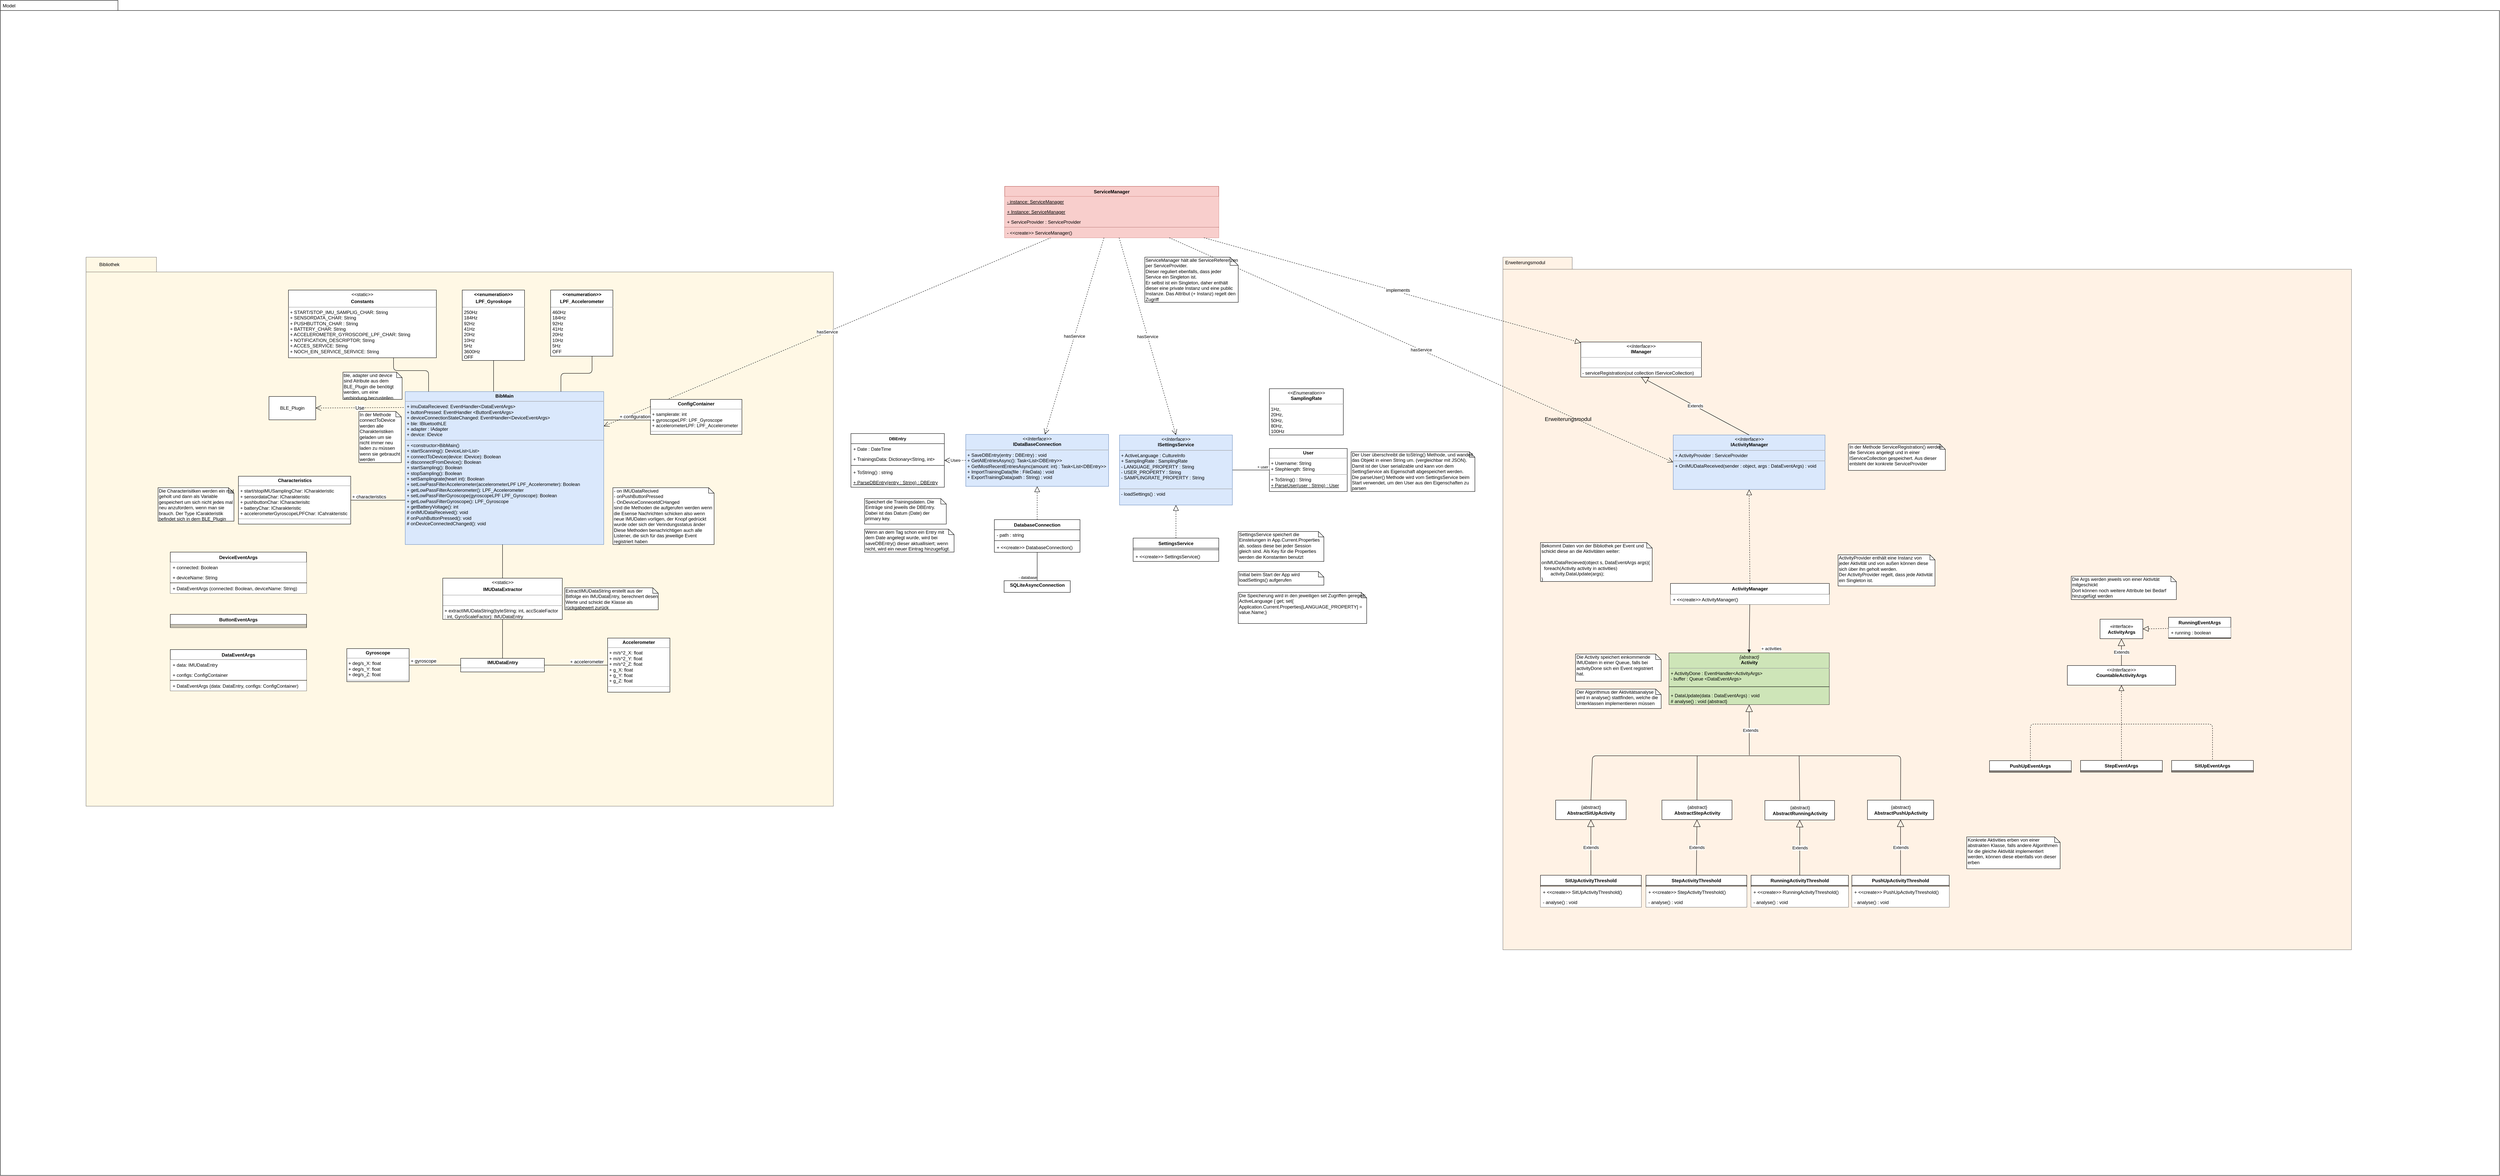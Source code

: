 <mxfile version="12.4.2" type="device" pages="1"><diagram id="adMyBay1lu6xidjCouD3" name="Model"><mxGraphModel dx="4594" dy="1855" grid="1" gridSize="10" guides="1" tooltips="1" connect="1" arrows="1" fold="1" page="1" pageScale="1" pageWidth="850" pageHeight="1100" math="0" shadow="0"><root><mxCell id="0"/><mxCell id="1" parent="0"/><mxCell id="AcJz88Ti0jKnVirIfRQa-49" value="" style="shape=folder;fontStyle=1;spacingTop=10;tabWidth=102;tabHeight=26;tabPosition=left;html=1;strokeWidth=1;gradientColor=none;" parent="1" vertex="1"><mxGeometry x="-3220" y="-708" width="6420" height="3020" as="geometry"/></mxCell><mxCell id="sXvjfolYUnGrp_yOVfev-73" value="Bibliothek" style="shape=folder;fontStyle=1;spacingTop=10;tabWidth=181;tabHeight=38;tabPosition=left;html=1;strokeColor=#000000;strokeWidth=1;fontSize=12;fillColor=#fff2cc;opacity=50;" parent="1" vertex="1"><mxGeometry x="-3000" y="-48" width="1920" height="1411" as="geometry"/></mxCell><mxCell id="gOupwa7_WCO_5UHda2sZ-10" value="hasService" style="endArrow=open;endSize=12;dashed=1;html=1;" parent="1" source="sXvjfolYUnGrp_yOVfev-64" target="4jUEhYQWBBL92VZrlt_O-1" edge="1"><mxGeometry width="160" relative="1" as="geometry"><mxPoint x="-559.77" y="126" as="sourcePoint"/><mxPoint x="-800" y="235" as="targetPoint"/></mxGeometry></mxCell><mxCell id="w5dEuc_NeuzI3938pT3K-1" value="" style="shape=folder;fontStyle=1;spacingTop=10;tabWidth=146;tabHeight=31;tabPosition=left;html=1;fillColor=#ffe6cc;strokeColor=#000000;opacity=50;" parent="1" vertex="1"><mxGeometry x="640" y="-48" width="2180" height="1780" as="geometry"/></mxCell><mxCell id="1QQ3cwLplbujhVV3ZzxS-45" value="&lt;p style=&quot;margin: 0px ; margin-top: 4px ; text-align: center&quot;&gt;&lt;i&gt;{abstract}&lt;/i&gt;&lt;br&gt;&lt;b&gt;Activity&lt;/b&gt;&lt;/p&gt;&lt;hr size=&quot;1&quot;&gt;&lt;p style=&quot;margin: 0px ; margin-left: 4px&quot;&gt;&lt;span&gt;+ ActivityDone : EventHandler&amp;lt;ActivityArgs&amp;gt;&lt;/span&gt;&lt;br&gt;&lt;/p&gt;&lt;p style=&quot;margin: 0px ; margin-left: 4px&quot;&gt;&lt;span&gt;- buffer : Queue &amp;lt;DataEventArgs&amp;gt;&amp;nbsp;&lt;/span&gt;&lt;/p&gt;&lt;p style=&quot;margin: 0px ; margin-left: 4px&quot;&gt;&lt;span&gt;&lt;br&gt;&lt;/span&gt;&lt;/p&gt;&lt;p style=&quot;margin: 0px ; margin-left: 4px&quot;&gt;&lt;span&gt;&lt;br&gt;&lt;/span&gt;&lt;/p&gt;&lt;p style=&quot;margin: 0px ; margin-left: 4px&quot;&gt;+ DataUpdate(data : DataEventArgs) : void&lt;/p&gt;&lt;p style=&quot;margin: 0px ; margin-left: 4px&quot;&gt;&lt;span&gt;# analyse() : void {abstract}&lt;/span&gt;&lt;br&gt;&lt;/p&gt;&lt;p style=&quot;margin: 0px ; margin-left: 4px&quot;&gt;&lt;br&gt;&lt;/p&gt;" style="verticalAlign=top;align=left;overflow=fill;fontSize=12;fontFamily=Helvetica;html=1;fillColor=#B9E0A5;strokeColor=#000000;opacity=70;" parent="1" vertex="1"><mxGeometry x="1066.5" y="969" width="412" height="133" as="geometry"/></mxCell><mxCell id="1QQ3cwLplbujhVV3ZzxS-94" value="RunningActivityThreshold" style="swimlane;fontStyle=1;align=center;verticalAlign=top;childLayout=stackLayout;horizontal=1;startSize=26;horizontalStack=0;resizeParent=1;resizeParentMax=0;resizeLast=0;collapsible=1;marginBottom=0;fillColor=#ffffff;" parent="1" vertex="1"><mxGeometry x="1277.5" y="1540.5" width="250" height="82" as="geometry"/></mxCell><mxCell id="1QQ3cwLplbujhVV3ZzxS-96" value="" style="line;strokeWidth=1;fillColor=#ffffff;align=left;verticalAlign=middle;spacingTop=-1;spacingLeft=3;spacingRight=3;rotatable=0;labelPosition=right;points=[];portConstraint=eastwest;" parent="1QQ3cwLplbujhVV3ZzxS-94" vertex="1"><mxGeometry y="26" width="250" height="4" as="geometry"/></mxCell><mxCell id="1QQ3cwLplbujhVV3ZzxS-97" value="+ &lt;&lt;create&gt;&gt; RunningActivityThreshold()" style="text;strokeColor=none;fillColor=#ffffff;align=left;verticalAlign=top;spacingLeft=4;spacingRight=4;overflow=hidden;rotatable=0;points=[[0,0.5],[1,0.5]];portConstraint=eastwest;" parent="1QQ3cwLplbujhVV3ZzxS-94" vertex="1"><mxGeometry y="30" width="250" height="26" as="geometry"/></mxCell><mxCell id="1QQ3cwLplbujhVV3ZzxS-113" value="- analyse() : void" style="text;strokeColor=none;fillColor=#ffffff;align=left;verticalAlign=top;spacingLeft=4;spacingRight=4;overflow=hidden;rotatable=0;points=[[0,0.5],[1,0.5]];portConstraint=eastwest;" parent="1QQ3cwLplbujhVV3ZzxS-94" vertex="1"><mxGeometry y="56" width="250" height="26" as="geometry"/></mxCell><mxCell id="1QQ3cwLplbujhVV3ZzxS-98" value="StepActivityThreshold" style="swimlane;fontStyle=1;align=center;verticalAlign=top;childLayout=stackLayout;horizontal=1;startSize=26;horizontalStack=0;resizeParent=1;resizeParentMax=0;resizeLast=0;collapsible=1;marginBottom=0;fillColor=#ffffff;" parent="1" vertex="1"><mxGeometry x="1007.5" y="1540.5" width="259" height="82" as="geometry"/></mxCell><mxCell id="1QQ3cwLplbujhVV3ZzxS-100" value="" style="line;strokeWidth=1;fillColor=#ffffff;align=left;verticalAlign=middle;spacingTop=-1;spacingLeft=3;spacingRight=3;rotatable=0;labelPosition=right;points=[];portConstraint=eastwest;" parent="1QQ3cwLplbujhVV3ZzxS-98" vertex="1"><mxGeometry y="26" width="259" height="4" as="geometry"/></mxCell><mxCell id="1QQ3cwLplbujhVV3ZzxS-111" value="+ &lt;&lt;create&gt;&gt; StepActivityThreshold()" style="text;strokeColor=none;fillColor=#ffffff;align=left;verticalAlign=top;spacingLeft=4;spacingRight=4;overflow=hidden;rotatable=0;points=[[0,0.5],[1,0.5]];portConstraint=eastwest;" parent="1QQ3cwLplbujhVV3ZzxS-98" vertex="1"><mxGeometry y="30" width="259" height="26" as="geometry"/></mxCell><mxCell id="1QQ3cwLplbujhVV3ZzxS-115" value="- analyse() : void" style="text;strokeColor=none;fillColor=#ffffff;align=left;verticalAlign=top;spacingLeft=4;spacingRight=4;overflow=hidden;rotatable=0;points=[[0,0.5],[1,0.5]];portConstraint=eastwest;" parent="1QQ3cwLplbujhVV3ZzxS-98" vertex="1"><mxGeometry y="56" width="259" height="26" as="geometry"/></mxCell><mxCell id="1QQ3cwLplbujhVV3ZzxS-51" value="PushUpEventArgs" style="swimlane;fontStyle=1;align=center;verticalAlign=top;childLayout=stackLayout;horizontal=1;startSize=26;horizontalStack=0;resizeParent=1;resizeParentMax=0;resizeLast=0;collapsible=1;marginBottom=0;" parent="1" vertex="1"><mxGeometry x="1890.08" y="1246" width="210" height="30" as="geometry"><mxRectangle x="20" y="777" width="140" height="26" as="alternateBounds"/></mxGeometry></mxCell><mxCell id="1QQ3cwLplbujhVV3ZzxS-53" value="" style="line;strokeWidth=1;fillColor=none;align=left;verticalAlign=middle;spacingTop=-1;spacingLeft=3;spacingRight=3;rotatable=0;labelPosition=right;points=[];portConstraint=eastwest;" parent="1QQ3cwLplbujhVV3ZzxS-51" vertex="1"><mxGeometry y="26" width="210" height="4" as="geometry"/></mxCell><mxCell id="1QQ3cwLplbujhVV3ZzxS-66" value="SitUpEventArgs" style="swimlane;fontStyle=1;align=center;verticalAlign=top;childLayout=stackLayout;horizontal=1;startSize=26;horizontalStack=0;resizeParent=1;resizeParentMax=0;resizeLast=0;collapsible=1;marginBottom=0;" parent="1" vertex="1"><mxGeometry x="2357.92" y="1245.5" width="210" height="30" as="geometry"/></mxCell><mxCell id="1QQ3cwLplbujhVV3ZzxS-69" value="" style="line;strokeWidth=1;fillColor=none;align=left;verticalAlign=middle;spacingTop=-1;spacingLeft=3;spacingRight=3;rotatable=0;labelPosition=right;points=[];portConstraint=eastwest;" parent="1QQ3cwLplbujhVV3ZzxS-66" vertex="1"><mxGeometry y="26" width="210" height="4" as="geometry"/></mxCell><mxCell id="1QQ3cwLplbujhVV3ZzxS-73" value="RunningEventArgs" style="swimlane;fontStyle=1;align=center;verticalAlign=top;childLayout=stackLayout;horizontal=1;startSize=26;horizontalStack=0;resizeParent=1;resizeParentMax=0;resizeLast=0;collapsible=1;marginBottom=0;" parent="1" vertex="1"><mxGeometry x="2350" y="877.5" width="160" height="54" as="geometry"/></mxCell><mxCell id="1QQ3cwLplbujhVV3ZzxS-74" value="+ running : boolean" style="text;strokeColor=none;fillColor=#ffffff;align=left;verticalAlign=top;spacingLeft=4;spacingRight=4;overflow=hidden;rotatable=0;points=[[0,0.5],[1,0.5]];portConstraint=eastwest;" parent="1QQ3cwLplbujhVV3ZzxS-73" vertex="1"><mxGeometry y="26" width="160" height="26" as="geometry"/></mxCell><mxCell id="1QQ3cwLplbujhVV3ZzxS-76" value="" style="line;strokeWidth=1;fillColor=none;align=left;verticalAlign=middle;spacingTop=-1;spacingLeft=3;spacingRight=3;rotatable=0;labelPosition=right;points=[];portConstraint=eastwest;" parent="1QQ3cwLplbujhVV3ZzxS-73" vertex="1"><mxGeometry y="52" width="160" height="2" as="geometry"/></mxCell><mxCell id="1QQ3cwLplbujhVV3ZzxS-79" value="«interface»&lt;br&gt;&lt;b&gt;ActivityArgs&lt;br&gt;&lt;/b&gt;" style="html=1;" parent="1" vertex="1"><mxGeometry x="2174" y="882.5" width="110" height="50" as="geometry"/></mxCell><mxCell id="1QQ3cwLplbujhVV3ZzxS-83" value="StepEventArgs" style="swimlane;fontStyle=1;align=center;verticalAlign=top;childLayout=stackLayout;horizontal=1;startSize=26;horizontalStack=0;resizeParent=1;resizeParentMax=0;resizeLast=0;collapsible=1;marginBottom=0;" parent="1" vertex="1"><mxGeometry x="2124" y="1245.5" width="210" height="30" as="geometry"/></mxCell><mxCell id="1QQ3cwLplbujhVV3ZzxS-85" value="" style="line;strokeWidth=1;fillColor=none;align=left;verticalAlign=middle;spacingTop=-1;spacingLeft=3;spacingRight=3;rotatable=0;labelPosition=right;points=[];portConstraint=eastwest;" parent="1QQ3cwLplbujhVV3ZzxS-83" vertex="1"><mxGeometry y="26" width="210" height="4" as="geometry"/></mxCell><mxCell id="1QQ3cwLplbujhVV3ZzxS-87" value="&lt;p style=&quot;margin: 0px ; margin-top: 4px ; text-align: center&quot;&gt;&lt;i&gt;&amp;lt;&amp;lt;Interface&amp;gt;&amp;gt;&lt;/i&gt;&lt;br&gt;&lt;b&gt;CountableActivityArgs&lt;/b&gt;&lt;/p&gt;&lt;p style=&quot;margin: 0px ; margin-left: 4px&quot;&gt;&lt;br&gt;&lt;/p&gt;" style="verticalAlign=top;align=left;overflow=fill;fontSize=12;fontFamily=Helvetica;html=1;" parent="1" vertex="1"><mxGeometry x="2090" y="1001.5" width="278" height="50.5" as="geometry"/></mxCell><mxCell id="1QQ3cwLplbujhVV3ZzxS-88" value="Extends" style="endArrow=block;endSize=16;endFill=0;html=1;entryX=0.5;entryY=1;entryDx=0;entryDy=0;exitX=0.5;exitY=0;exitDx=0;exitDy=0;" parent="1" source="1QQ3cwLplbujhVV3ZzxS-87" target="1QQ3cwLplbujhVV3ZzxS-79" edge="1"><mxGeometry width="160" relative="1" as="geometry"><mxPoint x="2277.5" y="961" as="sourcePoint"/><mxPoint x="2437.5" y="961" as="targetPoint"/></mxGeometry></mxCell><mxCell id="1QQ3cwLplbujhVV3ZzxS-89" value="" style="endArrow=block;dashed=1;endFill=0;endSize=12;html=1;entryX=0.5;entryY=1;entryDx=0;entryDy=0;exitX=0.5;exitY=0;exitDx=0;exitDy=0;" parent="1" source="1QQ3cwLplbujhVV3ZzxS-83" target="1QQ3cwLplbujhVV3ZzxS-87" edge="1"><mxGeometry width="160" relative="1" as="geometry"><mxPoint x="2229" y="1151" as="sourcePoint"/><mxPoint x="2647.5" y="1111" as="targetPoint"/></mxGeometry></mxCell><mxCell id="1QQ3cwLplbujhVV3ZzxS-93" value="" style="endArrow=block;dashed=1;endFill=0;endSize=12;html=1;entryX=1;entryY=0.5;entryDx=0;entryDy=0;" parent="1" source="1QQ3cwLplbujhVV3ZzxS-73" target="1QQ3cwLplbujhVV3ZzxS-79" edge="1"><mxGeometry width="160" relative="1" as="geometry"><mxPoint x="2392.5" y="907.5" as="sourcePoint"/><mxPoint x="2694" y="910" as="targetPoint"/></mxGeometry></mxCell><mxCell id="1QQ3cwLplbujhVV3ZzxS-135" value="+ activities" style="endArrow=block;endFill=1;html=1;align=left;verticalAlign=top;entryX=0.5;entryY=0;entryDx=0;entryDy=0;" parent="1" source="1QQ3cwLplbujhVV3ZzxS-1" target="1QQ3cwLplbujhVV3ZzxS-45" edge="1"><mxGeometry x="0.607" y="29" relative="1" as="geometry"><mxPoint x="1391.5" y="914.5" as="sourcePoint"/><mxPoint x="1621.5" y="1084.5" as="targetPoint"/><mxPoint as="offset"/></mxGeometry></mxCell><mxCell id="n2-QzeIZX0uXDNsSAh_k-9" value="{abstract}&lt;br&gt;&lt;b&gt;AbstractSitUpActivity&lt;/b&gt;" style="html=1;" parent="1" vertex="1"><mxGeometry x="775.5" y="1347.5" width="181" height="50" as="geometry"/></mxCell><mxCell id="n2-QzeIZX0uXDNsSAh_k-11" value="{abstract}&lt;br&gt;&lt;b&gt;AbstractPushUpActivity&lt;/b&gt;" style="html=1;" parent="1" vertex="1"><mxGeometry x="1576.5" y="1347.5" width="170" height="50" as="geometry"/></mxCell><mxCell id="n2-QzeIZX0uXDNsSAh_k-12" value="{abstract}&lt;br&gt;&lt;b&gt;AbstractRunningActivity&lt;/b&gt;" style="html=1;" parent="1" vertex="1"><mxGeometry x="1313" y="1348.5" width="179" height="50" as="geometry"/></mxCell><mxCell id="n2-QzeIZX0uXDNsSAh_k-14" value="{abstract}&lt;br&gt;&lt;b&gt;AbstractStepActivity&lt;/b&gt;" style="html=1;" parent="1" vertex="1"><mxGeometry x="1048.5" y="1347.5" width="180" height="50" as="geometry"/></mxCell><mxCell id="n2-QzeIZX0uXDNsSAh_k-16" value="Extends" style="endArrow=block;endSize=16;endFill=0;html=1;entryX=0.5;entryY=1;entryDx=0;entryDy=0;exitX=0.5;exitY=0;exitDx=0;exitDy=0;" parent="1" source="pG1MvSHpeQ2TRdzguChj-24" target="n2-QzeIZX0uXDNsSAh_k-9" edge="1"><mxGeometry width="160" relative="1" as="geometry"><mxPoint x="782.5" y="1539.5" as="sourcePoint"/><mxPoint x="915" y="1410.5" as="targetPoint"/></mxGeometry></mxCell><mxCell id="n2-QzeIZX0uXDNsSAh_k-17" value="Extends" style="endArrow=block;endSize=16;endFill=0;html=1;exitX=0.5;exitY=0;exitDx=0;exitDy=0;entryX=0.5;entryY=1;entryDx=0;entryDy=0;" parent="1" source="1QQ3cwLplbujhVV3ZzxS-98" target="n2-QzeIZX0uXDNsSAh_k-14" edge="1"><mxGeometry width="160" relative="1" as="geometry"><mxPoint x="1091" y="1339.5" as="sourcePoint"/><mxPoint x="1299" y="1274" as="targetPoint"/></mxGeometry></mxCell><mxCell id="n2-QzeIZX0uXDNsSAh_k-18" value="Extends" style="endArrow=block;endSize=16;endFill=0;html=1;exitX=0.5;exitY=0;exitDx=0;exitDy=0;entryX=0.5;entryY=1;entryDx=0;entryDy=0;" parent="1" source="1QQ3cwLplbujhVV3ZzxS-94" target="n2-QzeIZX0uXDNsSAh_k-12" edge="1"><mxGeometry width="160" relative="1" as="geometry"><mxPoint x="1115" y="1457.5" as="sourcePoint"/><mxPoint x="1218" y="1240.5" as="targetPoint"/></mxGeometry></mxCell><mxCell id="n2-QzeIZX0uXDNsSAh_k-19" value="Extends" style="endArrow=block;endSize=16;endFill=0;html=1;entryX=0.5;entryY=1;entryDx=0;entryDy=0;exitX=0.5;exitY=0;exitDx=0;exitDy=0;" parent="1" source="pG1MvSHpeQ2TRdzguChj-15" target="n2-QzeIZX0uXDNsSAh_k-11" edge="1"><mxGeometry width="160" relative="1" as="geometry"><mxPoint x="1496.5" y="1472.5" as="sourcePoint"/><mxPoint x="1218" y="1240.5" as="targetPoint"/></mxGeometry></mxCell><mxCell id="sXvjfolYUnGrp_yOVfev-4" value="Extends" style="endArrow=block;endSize=16;endFill=0;html=1;entryX=0.5;entryY=1;entryDx=0;entryDy=0;" parent="1" target="1QQ3cwLplbujhVV3ZzxS-45" edge="1"><mxGeometry x="-0.024" y="-3" width="160" relative="1" as="geometry"><mxPoint x="1273" y="1232" as="sourcePoint"/><mxPoint x="1014" y="1219" as="targetPoint"/><mxPoint as="offset"/></mxGeometry></mxCell><mxCell id="sXvjfolYUnGrp_yOVfev-15" value="&lt;p style=&quot;margin: 0px ; margin-top: 4px ; text-align: center&quot;&gt;&lt;i&gt;&amp;lt;&amp;lt;Interface&amp;gt;&amp;gt;&lt;/i&gt;&lt;br&gt;&lt;b&gt;IDataBaseConnection&lt;/b&gt;&lt;/p&gt;&lt;hr size=&quot;1&quot;&gt;&lt;p style=&quot;margin: 0px ; margin-left: 4px&quot;&gt;&lt;span&gt;+ SaveDBEntry(entry : DBEntry) : void&lt;/span&gt;&lt;br&gt;&lt;/p&gt;&lt;p style=&quot;margin: 0px ; margin-left: 4px&quot;&gt;+ GetAllEntriesAsync(): Task&amp;lt;List&amp;lt;DBEntry&amp;gt;&amp;gt;&lt;/p&gt;&lt;p style=&quot;margin: 0px ; margin-left: 4px&quot;&gt;+ GetMostRecentEntriesAsync(amount: int) : Task&amp;lt;List&amp;lt;DBEntry&amp;gt;&amp;gt;&lt;/p&gt;&lt;p style=&quot;margin: 0px ; margin-left: 4px&quot;&gt;+ ImportTrainingData(file : FileData) : void&lt;/p&gt;&lt;p style=&quot;margin: 0px ; margin-left: 4px&quot;&gt;+ ExportTrainingData(path : String) : void&lt;/p&gt;&lt;p style=&quot;margin: 0px ; margin-left: 4px&quot;&gt;&lt;span style=&quot;color: rgba(0 , 0 , 0 , 0) ; font-family: monospace ; font-size: 0px&quot;&gt;3CmxGraphModel%3E%3Croot%3E%3CmxCell%20id%3D%220%22%2F%3E%3CmxCell%20id%3D%221%22%20parent%3D%220%22%2F%3E%3CmxCell%20id%3D%222%22%20value%3D%22%2B%20getEntriesAsync()%3A%20Task%26lt%3BList%26lt%3BDBEntry%26gt%3B%26gt%3B%22%20style%3D%22text%3BstrokeColor%3Dnone%3BfillColor%3Dnone%3Balign%3Dleft%3BverticalAlign%3Dtop%3BspacingLeft%3D4%3BspacingRight%3D4%3Boverflow%3Dhidden%3Brotatable%3D0%3Bpoints%3D%5B%5B0%2C0.5%5D%2C%5B1%2C0.5%5D%5D%3BportConstraint%3Deastwest%3B%22%20vertex%3D%221%22%20parent%3D%221%22%3E%3CmxGeometry%20x%3D%221080%22%20y%3D%22493%22%20width%3D%22250%22%20height%3D%2226%22%20as%3D%22geometry%22%2F%3E%3C%2FmxCell%3E%3C%2Froot%3E%3C%2FmxGraphModel%3E&lt;/span&gt;&lt;/p&gt;&lt;span style=&quot;color: rgba(0 , 0 , 0 , 0) ; font-family: monospace ; font-size: 0px&quot;&gt;%3CmxGraphModel%3E%3Croot%3E%3CmxCell%20id%3D%220%22%2F%3E%3CmxCell%20id%3D%221%22%20parent%3D%220%22%2F%3E%3CmxCell%20id%3D%222%22%20value%3D%22%2B%20getEntriesAsync()%3A%20Task%26lt%3BList%26lt%3BDBEntry%26gt%3B%26gt%3B%22%20style%3D%22text%3BstrokeColor%3Dnone%3BfillColor%3Dnone%3Balign%3Dleft%3BverticalAlign%3Dtop%3BspacingLeft%3D4%3BspacingRight%3D4%3Boverflow%3Dhidden%3Brotatable%3D0%3Bpoints%3D%5B%5B0%2C0.5%5D%2C%5B1%2C0.5%5D%5D%3BportConstraint%3Deastwest%3B%22%20vertex%3D%221%22%20parent%3D%221%22%3E%3CmxGeometry%20x%3D%221080%22%20y%3D%22493%22%20width%3D%22250%22%20height%3D%2226%22%20as%3D%22geometry%22%2F%3E%3C%2FmxCell%3E%3C%2Froot%3E%3C%2FmxGraphModel%3E&lt;/span&gt;&lt;span style=&quot;color: rgba(0 , 0 , 0 , 0) ; font-family: monospace ; font-size: 0px&quot;&gt;%3CmxGraphModel%3E%3Croot%3E%3CmxCell%20id%3D%220%22%2F%3E%3CmxCell%20id%3D%221%22%20parent%3D%220%22%2F%3E%3CmxCell%20id%3D%222%22%20value%3D%22%2B%20getEntriesAsync()%3A%20Task%26lt%3BList%26lt%3BDBEntry%26gt%3B%26gt%3B%22%20style%3D%22text%3BstrokeColor%3Dnone%3BfillColor%3Dnone%3Balign%3Dleft%3BverticalAlign%3Dtop%3BspacingLeft%3D4%3BspacingRight%3D4%3Boverflow%3Dhidden%3Brotatable%3D0%3Bpoints%3D%5B%5B0%2C0.5%5D%2C%5B1%2C0.5%5D%5D%3BportConstraint%3Deastwest%3B%22%20vertex%3D%221%22%20parent%3D%221%22%3E%3CmxGeometry%20x%3D%221080%22%20y%3D%22493%22%20width%3D%22250%22%20height%3D%2226%22%20as%3D%22geometry%22%2F%3E%3C%2FmxCell%3E%3C%2Froot%3E%3C%2FmxGraphModel%3E&lt;/span&gt;" style="verticalAlign=top;align=left;overflow=fill;fontSize=12;fontFamily=Helvetica;html=1;fillColor=#dae8fc;strokeColor=#6c8ebf;" parent="1" vertex="1"><mxGeometry x="-740" y="407.5" width="367" height="133.5" as="geometry"/></mxCell><mxCell id="sXvjfolYUnGrp_yOVfev-22" value="&lt;p style=&quot;margin: 0px ; margin-top: 4px ; text-align: center&quot;&gt;&lt;b&gt;SQLiteAsyncConnection&lt;/b&gt;&lt;/p&gt;" style="verticalAlign=top;align=left;overflow=fill;fontSize=12;fontFamily=Helvetica;html=1;" parent="1" vertex="1"><mxGeometry x="-641.5" y="783.5" width="170" height="30" as="geometry"/></mxCell><mxCell id="sXvjfolYUnGrp_yOVfev-26" value="" style="endArrow=block;dashed=1;endFill=0;endSize=12;html=1;" parent="1" source="sXvjfolYUnGrp_yOVfev-16" target="sXvjfolYUnGrp_yOVfev-15" edge="1"><mxGeometry width="160" relative="1" as="geometry"><mxPoint x="-253.5" y="485.5" as="sourcePoint"/><mxPoint x="-213.5" y="510.5" as="targetPoint"/></mxGeometry></mxCell><mxCell id="sXvjfolYUnGrp_yOVfev-16" value="DatabaseConnection" style="swimlane;fontStyle=1;align=center;verticalAlign=top;childLayout=stackLayout;horizontal=1;startSize=26;horizontalStack=0;resizeParent=1;resizeParentMax=0;resizeLast=0;collapsible=1;marginBottom=0;" parent="1" vertex="1"><mxGeometry x="-666.5" y="626.5" width="220" height="84" as="geometry"/></mxCell><mxCell id="sXvjfolYUnGrp_yOVfev-17" value="- path : string" style="text;strokeColor=none;fillColor=none;align=left;verticalAlign=top;spacingLeft=4;spacingRight=4;overflow=hidden;rotatable=0;points=[[0,0.5],[1,0.5]];portConstraint=eastwest;" parent="sXvjfolYUnGrp_yOVfev-16" vertex="1"><mxGeometry y="26" width="220" height="24" as="geometry"/></mxCell><mxCell id="sXvjfolYUnGrp_yOVfev-18" value="" style="line;strokeWidth=1;fillColor=none;align=left;verticalAlign=middle;spacingTop=-1;spacingLeft=3;spacingRight=3;rotatable=0;labelPosition=right;points=[];portConstraint=eastwest;" parent="sXvjfolYUnGrp_yOVfev-16" vertex="1"><mxGeometry y="50" width="220" height="8" as="geometry"/></mxCell><mxCell id="pG1MvSHpeQ2TRdzguChj-30" value="+ &lt;&lt;create&gt;&gt; DatabaseConnection() " style="text;strokeColor=none;fillColor=none;align=left;verticalAlign=top;spacingLeft=4;spacingRight=4;overflow=hidden;rotatable=0;points=[[0,0.5],[1,0.5]];portConstraint=eastwest;" parent="sXvjfolYUnGrp_yOVfev-16" vertex="1"><mxGeometry y="58" width="220" height="26" as="geometry"/></mxCell><mxCell id="sXvjfolYUnGrp_yOVfev-40" value="DBEntry" style="swimlane;fontStyle=1;align=center;verticalAlign=top;childLayout=stackLayout;horizontal=1;startSize=26;horizontalStack=0;resizeParent=1;resizeParentMax=0;resizeLast=0;collapsible=1;marginBottom=0;fontSize=11;" parent="1" vertex="1"><mxGeometry x="-1035" y="405.25" width="240" height="138" as="geometry"/></mxCell><mxCell id="sXvjfolYUnGrp_yOVfev-41" value="+ Date : DateTime" style="text;strokeColor=none;fillColor=none;align=left;verticalAlign=top;spacingLeft=4;spacingRight=4;overflow=hidden;rotatable=0;points=[[0,0.5],[1,0.5]];portConstraint=eastwest;" parent="sXvjfolYUnGrp_yOVfev-40" vertex="1"><mxGeometry y="26" width="240" height="26" as="geometry"/></mxCell><mxCell id="sXvjfolYUnGrp_yOVfev-46" value="+ TrainingsData: Dictionary&lt;String, int&gt;" style="text;strokeColor=none;fillColor=none;align=left;verticalAlign=top;spacingLeft=4;spacingRight=4;overflow=hidden;rotatable=0;points=[[0,0.5],[1,0.5]];portConstraint=eastwest;" parent="sXvjfolYUnGrp_yOVfev-40" vertex="1"><mxGeometry y="52" width="240" height="26" as="geometry"/></mxCell><mxCell id="sXvjfolYUnGrp_yOVfev-42" value="" style="line;strokeWidth=1;fillColor=none;align=left;verticalAlign=middle;spacingTop=-1;spacingLeft=3;spacingRight=3;rotatable=0;labelPosition=right;points=[];portConstraint=eastwest;" parent="sXvjfolYUnGrp_yOVfev-40" vertex="1"><mxGeometry y="78" width="240" height="8" as="geometry"/></mxCell><mxCell id="sXvjfolYUnGrp_yOVfev-43" value="+ ToString() : string" style="text;strokeColor=none;fillColor=none;align=left;verticalAlign=top;spacingLeft=4;spacingRight=4;overflow=hidden;rotatable=0;points=[[0,0.5],[1,0.5]];portConstraint=eastwest;" parent="sXvjfolYUnGrp_yOVfev-40" vertex="1"><mxGeometry y="86" width="240" height="26" as="geometry"/></mxCell><mxCell id="4Cl_2U6d4L0L1prgbwU7-1" value="+ ParseDBEntry(entry : String) : DBEntry" style="text;strokeColor=none;fillColor=none;align=left;verticalAlign=top;spacingLeft=4;spacingRight=4;overflow=hidden;rotatable=0;points=[[0,0.5],[1,0.5]];portConstraint=eastwest;fontStyle=4" parent="sXvjfolYUnGrp_yOVfev-40" vertex="1"><mxGeometry y="112" width="240" height="26" as="geometry"/></mxCell><mxCell id="sXvjfolYUnGrp_yOVfev-51" value="" style="line;strokeWidth=1;fillColor=none;align=left;verticalAlign=middle;spacingTop=-1;spacingLeft=3;spacingRight=3;rotatable=0;labelPosition=right;points=[];portConstraint=eastwest;fontSize=11;" parent="1" vertex="1"><mxGeometry x="1066.5" y="1052" width="412" height="8" as="geometry"/></mxCell><mxCell id="sXvjfolYUnGrp_yOVfev-64" value="ServiceManager" style="swimlane;fontStyle=1;align=center;verticalAlign=top;childLayout=stackLayout;horizontal=1;startSize=26;horizontalStack=0;resizeParent=1;resizeParentMax=0;resizeLast=0;collapsible=1;marginBottom=0;strokeWidth=1;fontSize=12;fillColor=#f8cecc;strokeColor=#b85450;" parent="1" vertex="1"><mxGeometry x="-640" y="-230" width="550" height="132" as="geometry"><mxRectangle x="-687" y="350" width="120" height="26" as="alternateBounds"/></mxGeometry></mxCell><mxCell id="AcJz88Ti0jKnVirIfRQa-7" value="- instance: ServiceManager" style="text;strokeColor=none;fillColor=#f8cecc;align=left;verticalAlign=top;spacingLeft=4;spacingRight=4;overflow=hidden;rotatable=0;points=[[0,0.5],[1,0.5]];portConstraint=eastwest;fontStyle=4" parent="sXvjfolYUnGrp_yOVfev-64" vertex="1"><mxGeometry y="26" width="550" height="26" as="geometry"/></mxCell><mxCell id="AcJz88Ti0jKnVirIfRQa-6" value="+ Instance: ServiceManager" style="text;strokeColor=none;fillColor=#f8cecc;align=left;verticalAlign=top;spacingLeft=4;spacingRight=4;overflow=hidden;rotatable=0;points=[[0,0.5],[1,0.5]];portConstraint=eastwest;fontStyle=4" parent="sXvjfolYUnGrp_yOVfev-64" vertex="1"><mxGeometry y="52" width="550" height="26" as="geometry"/></mxCell><mxCell id="AcJz88Ti0jKnVirIfRQa-5" value="+ ServiceProvider : ServiceProvider" style="text;strokeColor=none;fillColor=#f8cecc;align=left;verticalAlign=top;spacingLeft=4;spacingRight=4;overflow=hidden;rotatable=0;points=[[0,0.5],[1,0.5]];portConstraint=eastwest;" parent="sXvjfolYUnGrp_yOVfev-64" vertex="1"><mxGeometry y="78" width="550" height="26" as="geometry"/></mxCell><mxCell id="sXvjfolYUnGrp_yOVfev-66" value="" style="line;strokeWidth=1;align=left;verticalAlign=middle;spacingTop=-1;spacingLeft=3;spacingRight=3;rotatable=0;labelPosition=right;points=[];portConstraint=eastwest;fillColor=#f8cecc;strokeColor=#b85450;" parent="sXvjfolYUnGrp_yOVfev-64" vertex="1"><mxGeometry y="104" width="550" height="2" as="geometry"/></mxCell><mxCell id="sXvjfolYUnGrp_yOVfev-67" value="- &lt;&lt;create&gt;&gt; ServiceManager()" style="text;strokeColor=none;fillColor=#f8cecc;align=left;verticalAlign=top;spacingLeft=4;spacingRight=4;overflow=hidden;rotatable=0;points=[[0,0.5],[1,0.5]];portConstraint=eastwest;" parent="sXvjfolYUnGrp_yOVfev-64" vertex="1"><mxGeometry y="106" width="550" height="26" as="geometry"/></mxCell><mxCell id="4jUEhYQWBBL92VZrlt_O-1" value="&lt;p style=&quot;margin: 0px ; margin-top: 4px ; text-align: center&quot;&gt;&lt;b&gt;BibMain&lt;/b&gt;&lt;/p&gt;&lt;hr size=&quot;1&quot;&gt;&lt;p style=&quot;margin: 0px ; margin-left: 4px&quot;&gt;&lt;span&gt;+ imuDataRecieved: EventHandler&amp;lt;DataEventArgs&amp;gt;&lt;/span&gt;&lt;br&gt;&lt;/p&gt;&lt;p style=&quot;margin: 0px 0px 0px 4px&quot;&gt;+ buttonPressed: EventHandler &amp;lt;ButtonEventArgs&amp;gt;&lt;/p&gt;&lt;p style=&quot;margin: 0px 0px 0px 4px&quot;&gt;+ deviceConnectionStateChanged: EventHandler&amp;lt;DeviceEventArgs&amp;gt;&lt;/p&gt;&lt;p style=&quot;margin: 0px 0px 0px 4px&quot;&gt;+ ble: IBluetoothLE&lt;/p&gt;&lt;p style=&quot;margin: 0px 0px 0px 4px&quot;&gt;+ adapter : IAdapter&lt;/p&gt;&lt;p style=&quot;margin: 0px 0px 0px 4px&quot;&gt;+ device: IDevice&lt;/p&gt;&lt;hr size=&quot;1&quot;&gt;&lt;p style=&quot;margin: 0px 0px 0px 4px&quot;&gt;+ &amp;lt;constructor&amp;gt;BibMain()&lt;/p&gt;&lt;p style=&quot;margin: 0px 0px 0px 4px&quot;&gt;+ startScanning(): DeviceList&amp;lt;List&amp;gt;&lt;/p&gt;&lt;p style=&quot;margin: 0px 0px 0px 4px&quot;&gt;+ connectToDevice(device: IDevice): Boolean&lt;/p&gt;&lt;p style=&quot;margin: 0px 0px 0px 4px&quot;&gt;+ disconnectFromDevice(): Boolean&lt;/p&gt;&lt;p style=&quot;margin: 0px ; margin-left: 4px&quot;&gt;+ startSampling(): Boolean&lt;/p&gt;&lt;p style=&quot;margin: 0px ; margin-left: 4px&quot;&gt;+ stopSampling(): Boolean&lt;/p&gt;&lt;p style=&quot;margin: 0px ; margin-left: 4px&quot;&gt;+ setSamplingrate(heart int): Boolean&lt;/p&gt;&lt;p style=&quot;margin: 0px ; margin-left: 4px&quot;&gt;+ setLowPassFilterAccelerometer(accelerometerLPF LPF_Accelerometer): Boolean&lt;/p&gt;&lt;p style=&quot;margin: 0px ; margin-left: 4px&quot;&gt;+ getLowPassFilterAccelerometer(): LPF_Accelerometer&lt;br&gt;&lt;/p&gt;&lt;p style=&quot;margin: 0px ; margin-left: 4px&quot;&gt;+ setLowPassFilterGyroscope(gyroscopeLPF LPF_Gyroscope): Boolean&lt;br&gt;&lt;/p&gt;&lt;p style=&quot;margin: 0px ; margin-left: 4px&quot;&gt;+ getLowPassFilterGyroscope(): LPF_Gyroscope&lt;br&gt;&lt;/p&gt;&lt;p style=&quot;margin: 0px ; margin-left: 4px&quot;&gt;+ getBatteryVoltage(): int&lt;/p&gt;&lt;p style=&quot;margin: 0px ; margin-left: 4px&quot;&gt;# onIMUDataReceived(): void&lt;/p&gt;&lt;p style=&quot;margin: 0px ; margin-left: 4px&quot;&gt;# onPushButtonPressed(): void&lt;/p&gt;&lt;p style=&quot;margin: 0px ; margin-left: 4px&quot;&gt;# onDeviceConnectedChanged(): void&lt;/p&gt;&lt;p style=&quot;margin: 0px ; margin-left: 4px&quot;&gt;&lt;br&gt;&lt;/p&gt;&lt;p style=&quot;margin: 0px ; margin-left: 4px&quot;&gt;&amp;nbsp;&lt;/p&gt;" style="verticalAlign=top;align=left;overflow=fill;fontSize=12;fontFamily=Helvetica;html=1;rounded=0;shadow=0;comic=0;labelBackgroundColor=none;strokeWidth=1;fillColor=#dae8fc;strokeColor=#6c8ebf;" parent="1" vertex="1"><mxGeometry x="-2180" y="297.5" width="510" height="393" as="geometry"/></mxCell><mxCell id="4jUEhYQWBBL92VZrlt_O-2" value="&lt;p style=&quot;margin: 0px ; margin-top: 4px ; text-align: center&quot;&gt;&amp;lt;&amp;lt;static&amp;gt;&amp;gt;&lt;/p&gt;&lt;p style=&quot;margin: 0px ; margin-top: 4px ; text-align: center&quot;&gt;&lt;b&gt;Constants&lt;/b&gt;&lt;/p&gt;&lt;hr size=&quot;1&quot;&gt;&lt;p style=&quot;margin: 0px ; margin-left: 4px&quot;&gt;+ START/STOP_IMU_SAMPLIG_CHAR: String&lt;/p&gt;&lt;p style=&quot;margin: 0px ; margin-left: 4px&quot;&gt;+ SENSORDATA_CHAR: String&lt;/p&gt;&lt;p style=&quot;margin: 0px ; margin-left: 4px&quot;&gt;+ PUSHBUTTON_CHAR : String&lt;/p&gt;&lt;p style=&quot;margin: 0px ; margin-left: 4px&quot;&gt;+ BATTERY_CHAR: String&lt;br&gt;&lt;/p&gt;&lt;p style=&quot;margin: 0px ; margin-left: 4px&quot;&gt;+ ACCELEROMETER_GYROSCOPE_LPF_CHAR: String&lt;/p&gt;&lt;p style=&quot;margin: 0px ; margin-left: 4px&quot;&gt;+ NOTIFICATION_DESCRIPTOR; String&lt;/p&gt;&lt;p style=&quot;margin: 0px ; margin-left: 4px&quot;&gt;+ ACCES_SERVICE: String&lt;/p&gt;&lt;p style=&quot;margin: 0px ; margin-left: 4px&quot;&gt;+ NOCH_EIN_SERVICE_SERVICE: String&lt;/p&gt;&lt;p style=&quot;margin: 0px ; margin-left: 4px&quot;&gt;&lt;br&gt;&lt;/p&gt;&lt;hr size=&quot;1&quot;&gt;&lt;p style=&quot;margin: 0px ; margin-left: 4px&quot;&gt;&lt;br&gt;&lt;/p&gt;" style="verticalAlign=top;align=left;overflow=fill;fontSize=12;fontFamily=Helvetica;html=1;rounded=0;shadow=0;comic=0;labelBackgroundColor=none;strokeWidth=1" parent="1" vertex="1"><mxGeometry x="-2480" y="36.5" width="380" height="174" as="geometry"/></mxCell><mxCell id="4jUEhYQWBBL92VZrlt_O-3" value="&lt;p style=&quot;margin: 0px ; margin-top: 4px ; text-align: center&quot;&gt;&lt;b&gt;IMUDataEntry&lt;/b&gt;&lt;/p&gt;&lt;hr size=&quot;1&quot;&gt;&lt;p style=&quot;margin: 0px ; margin-left: 4px&quot;&gt;&lt;br&gt;&lt;/p&gt;&lt;br&gt;&lt;hr size=&quot;1&quot;&gt;&lt;p style=&quot;margin: 0px ; margin-left: 4px&quot;&gt;&lt;br&gt;&lt;/p&gt;" style="verticalAlign=top;align=left;overflow=fill;fontSize=12;fontFamily=Helvetica;html=1;rounded=0;shadow=0;comic=0;labelBackgroundColor=none;strokeWidth=1" parent="1" vertex="1"><mxGeometry x="-2037.5" y="983" width="215" height="35" as="geometry"/></mxCell><mxCell id="4jUEhYQWBBL92VZrlt_O-4" value="&lt;p style=&quot;margin: 0px ; margin-top: 4px ; text-align: center&quot;&gt;&lt;b&gt;ConfigContainer&lt;/b&gt;&lt;/p&gt;&lt;hr size=&quot;1&quot;&gt;&lt;p style=&quot;margin: 0px ; margin-left: 4px&quot;&gt;+ samplerate: int&lt;/p&gt;&lt;p style=&quot;margin: 0px 0px 0px 4px&quot;&gt;+ gyroscopeLPF: LPF_Gyroscope&lt;/p&gt;&lt;p style=&quot;margin: 0px 0px 0px 4px&quot;&gt;+ accelerometerLPF: LPF_Accelerometer&lt;/p&gt;&lt;hr size=&quot;1&quot;&gt;&lt;p style=&quot;margin: 0px ; margin-left: 4px&quot;&gt;&lt;br&gt;&lt;/p&gt;" style="verticalAlign=top;align=left;overflow=fill;fontSize=12;fontFamily=Helvetica;html=1;rounded=0;shadow=0;comic=0;labelBackgroundColor=none;strokeWidth=1" parent="1" vertex="1"><mxGeometry x="-1550" y="317.5" width="235" height="90" as="geometry"/></mxCell><mxCell id="4jUEhYQWBBL92VZrlt_O-9" value="BLE_Plugin" style="rounded=0;whiteSpace=wrap;html=1;" parent="1" vertex="1"><mxGeometry x="-2530" y="310" width="120" height="60" as="geometry"/></mxCell><mxCell id="4jUEhYQWBBL92VZrlt_O-11" value="Bibliothek" style="text;html=1;strokeColor=none;fillColor=none;align=center;verticalAlign=middle;whiteSpace=wrap;rounded=0;" parent="1" vertex="1"><mxGeometry x="-3030" y="-48" width="180" height="38" as="geometry"/></mxCell><mxCell id="4jUEhYQWBBL92VZrlt_O-12" value="&lt;p style=&quot;margin: 0px ; margin-top: 4px ; text-align: center&quot;&gt;&lt;i&gt;&amp;lt;&amp;lt;Interface&amp;gt;&amp;gt;&lt;/i&gt;&lt;br&gt;&lt;b&gt;IManager&lt;/b&gt;&lt;/p&gt;&lt;hr size=&quot;1&quot;&gt;&lt;p style=&quot;margin: 0px ; margin-left: 4px&quot;&gt;&lt;br&gt;&lt;/p&gt;&lt;hr size=&quot;1&quot;&gt;&lt;p style=&quot;margin: 0px ; margin-left: 4px&quot;&gt;- serviceRegistration&lt;span&gt;(out collection IServiceCollection)&lt;/span&gt;&lt;/p&gt;" style="verticalAlign=top;align=left;overflow=fill;fontSize=12;fontFamily=Helvetica;html=1;" parent="1" vertex="1"><mxGeometry x="840" y="170" width="310" height="90" as="geometry"/></mxCell><mxCell id="4jUEhYQWBBL92VZrlt_O-15" value="" style="endArrow=block;dashed=1;endFill=0;endSize=12;html=1;" parent="1" source="sXvjfolYUnGrp_yOVfev-64" target="4jUEhYQWBBL92VZrlt_O-12" edge="1"><mxGeometry width="160" relative="1" as="geometry"><mxPoint x="-120" y="520" as="sourcePoint"/><mxPoint x="-90" y="560" as="targetPoint"/></mxGeometry></mxCell><mxCell id="AcJz88Ti0jKnVirIfRQa-48" value="implements" style="text;html=1;align=center;verticalAlign=middle;resizable=0;points=[];;labelBackgroundColor=#ffffff;" parent="4jUEhYQWBBL92VZrlt_O-15" vertex="1" connectable="0"><mxGeometry x="0.203" y="3" relative="1" as="geometry"><mxPoint x="-85.43" y="-25.02" as="offset"/></mxGeometry></mxCell><mxCell id="XCtTQCzG72HCAti6Qc9I-2" value="&lt;p style=&quot;margin: 0px ; margin-top: 4px ; text-align: center&quot;&gt;&lt;b&gt;Gyroscope&lt;/b&gt;&lt;/p&gt;&lt;hr size=&quot;1&quot;&gt;&lt;p style=&quot;margin: 0px 0px 0px 4px&quot;&gt;+ deg/s_X: float&lt;/p&gt;&lt;p style=&quot;margin: 0px 0px 0px 4px&quot;&gt;+ deg/s_Y: float&lt;br&gt;&lt;/p&gt;&lt;p style=&quot;margin: 0px 0px 0px 4px&quot;&gt;+ deg/s_Z: float&lt;br&gt;&lt;/p&gt;&lt;hr size=&quot;1&quot;&gt;&lt;p style=&quot;margin: 0px ; margin-left: 4px&quot;&gt;&lt;br&gt;&lt;/p&gt;" style="verticalAlign=top;align=left;overflow=fill;fontSize=12;fontFamily=Helvetica;html=1;" parent="1" vertex="1"><mxGeometry x="-2330" y="958" width="160" height="85" as="geometry"/></mxCell><mxCell id="XCtTQCzG72HCAti6Qc9I-3" value="&lt;p style=&quot;margin: 0px ; margin-top: 4px ; text-align: center&quot;&gt;&lt;b&gt;Accelerometer&lt;/b&gt;&lt;/p&gt;&lt;hr size=&quot;1&quot;&gt;&lt;p style=&quot;margin: 0px 0px 0px 4px&quot;&gt;+ m/s^2_X: float&lt;br&gt;&lt;/p&gt;&lt;p style=&quot;margin: 0px 0px 0px 4px&quot;&gt;+ m/s^2_Y: float&lt;br&gt;&lt;/p&gt;&lt;p style=&quot;margin: 0px 0px 0px 4px&quot;&gt;+ m/s^2_Z: float&lt;br&gt;&lt;/p&gt;&lt;p style=&quot;margin: 0px 0px 0px 4px&quot;&gt;+ g_X: float&lt;/p&gt;&lt;p style=&quot;margin: 0px 0px 0px 4px&quot;&gt;+ g_Y: float&lt;br&gt;&lt;/p&gt;&lt;p style=&quot;margin: 0px 0px 0px 4px&quot;&gt;+ g_Z: float&lt;br&gt;&lt;/p&gt;&lt;hr size=&quot;1&quot;&gt;&lt;p style=&quot;margin: 0px ; margin-left: 4px&quot;&gt;&lt;br&gt;&lt;/p&gt;" style="verticalAlign=top;align=left;overflow=fill;fontSize=12;fontFamily=Helvetica;html=1;" parent="1" vertex="1"><mxGeometry x="-1660" y="931" width="160" height="139" as="geometry"/></mxCell><mxCell id="XCtTQCzG72HCAti6Qc9I-15" value="&lt;p style=&quot;margin: 0px ; margin-top: 4px ; text-align: center&quot;&gt;&amp;lt;&amp;lt;static&amp;gt;&amp;gt;&lt;b&gt;&lt;br&gt;&lt;/b&gt;&lt;/p&gt;&lt;p style=&quot;margin: 0px ; margin-top: 4px ; text-align: center&quot;&gt;&lt;b&gt;IMUDataExtractor&lt;/b&gt;&lt;/p&gt;&lt;hr size=&quot;1&quot;&gt;&lt;p style=&quot;margin: 0px ; margin-left: 4px&quot;&gt;&lt;br&gt;&lt;/p&gt;&lt;hr size=&quot;1&quot;&gt;&lt;p style=&quot;margin: 0px ; margin-left: 4px&quot;&gt;+ extractIMUDataString(byteString: int, accScaleFactor&lt;/p&gt;&lt;p style=&quot;margin: 0px ; margin-left: 4px&quot;&gt;: int, GyroScaleFactor): IMUDataEntry&lt;/p&gt;" style="verticalAlign=top;align=left;overflow=fill;fontSize=12;fontFamily=Helvetica;html=1;" parent="1" vertex="1"><mxGeometry x="-2083.5" y="777" width="307" height="106" as="geometry"/></mxCell><mxCell id="gOupwa7_WCO_5UHda2sZ-3" value="Bekommt Daten von der Bibliothek per Event und schickt diese an die Aktivitäten weiter:&lt;br&gt;&lt;span style=&quot;white-space: nowrap&quot;&gt;&lt;br&gt;onIMUDataRecieved&lt;/span&gt;(object s, DataEventArgs args){&lt;br&gt;&amp;nbsp; foreach(Activity activity in activities)&lt;br&gt;&amp;nbsp; &amp;nbsp; &amp;nbsp; &amp;nbsp;activity.DataUpdate(args);&lt;br&gt;}" style="shape=note;whiteSpace=wrap;html=1;size=14;verticalAlign=top;align=left;spacingTop=-6;" parent="1" vertex="1"><mxGeometry x="736.5" y="685.5" width="287" height="100" as="geometry"/></mxCell><mxCell id="gOupwa7_WCO_5UHda2sZ-7" value="hasService" style="endArrow=open;endSize=12;dashed=1;html=1;entryX=0.5;entryY=0;entryDx=0;entryDy=0;" parent="1" source="sXvjfolYUnGrp_yOVfev-64" target="AcJz88Ti0jKnVirIfRQa-32" edge="1"><mxGeometry width="160" relative="1" as="geometry"><mxPoint x="753" y="280.5" as="sourcePoint"/><mxPoint x="-181" y="297.5" as="targetPoint"/></mxGeometry></mxCell><mxCell id="gOupwa7_WCO_5UHda2sZ-8" value="hasService" style="endArrow=open;endSize=12;dashed=1;html=1;" parent="1" source="sXvjfolYUnGrp_yOVfev-64" target="sXvjfolYUnGrp_yOVfev-15" edge="1"><mxGeometry width="160" relative="1" as="geometry"><mxPoint x="959.056" y="412" as="sourcePoint"/><mxPoint x="843" y="629.5" as="targetPoint"/></mxGeometry></mxCell><mxCell id="1QQ3cwLplbujhVV3ZzxS-32" value="DataEventArgs" style="swimlane;fontStyle=1;align=center;verticalAlign=top;childLayout=stackLayout;horizontal=1;startSize=26;horizontalStack=0;resizeParent=1;resizeParentMax=0;resizeLast=0;collapsible=1;marginBottom=0;fillColor=#ffffff;" parent="1" vertex="1"><mxGeometry x="-2783.5" y="960.5" width="350" height="106" as="geometry"/></mxCell><mxCell id="1QQ3cwLplbujhVV3ZzxS-33" value="+ data: IMUDataEntry" style="text;strokeColor=none;fillColor=#ffffff;align=left;verticalAlign=top;spacingLeft=4;spacingRight=4;overflow=hidden;rotatable=0;points=[[0,0.5],[1,0.5]];portConstraint=eastwest;" parent="1QQ3cwLplbujhVV3ZzxS-32" vertex="1"><mxGeometry y="26" width="350" height="26" as="geometry"/></mxCell><mxCell id="1QQ3cwLplbujhVV3ZzxS-36" value="+ configs: ConfigContainer" style="text;strokeColor=none;fillColor=#ffffff;align=left;verticalAlign=top;spacingLeft=4;spacingRight=4;overflow=hidden;rotatable=0;points=[[0,0.5],[1,0.5]];portConstraint=eastwest;" parent="1QQ3cwLplbujhVV3ZzxS-32" vertex="1"><mxGeometry y="52" width="350" height="26" as="geometry"/></mxCell><mxCell id="1QQ3cwLplbujhVV3ZzxS-34" value="" style="line;strokeWidth=1;fillColor=#ffffff;align=left;verticalAlign=middle;spacingTop=-1;spacingLeft=3;spacingRight=3;rotatable=0;labelPosition=right;points=[];portConstraint=eastwest;" parent="1QQ3cwLplbujhVV3ZzxS-32" vertex="1"><mxGeometry y="78" width="350" height="2" as="geometry"/></mxCell><mxCell id="1QQ3cwLplbujhVV3ZzxS-35" value="+ DataEventArgs (data: DataEntry, configs: ConfigContainer)" style="text;strokeColor=none;fillColor=#ffffff;align=left;verticalAlign=top;spacingLeft=4;spacingRight=4;overflow=hidden;rotatable=0;points=[[0,0.5],[1,0.5]];portConstraint=eastwest;" parent="1QQ3cwLplbujhVV3ZzxS-32" vertex="1"><mxGeometry y="80" width="350" height="26" as="geometry"/></mxCell><mxCell id="1QQ3cwLplbujhVV3ZzxS-1" value="ActivityManager" style="swimlane;fontStyle=1;align=center;verticalAlign=top;childLayout=stackLayout;horizontal=1;startSize=28;horizontalStack=0;resizeParent=1;resizeParentMax=0;resizeLast=0;collapsible=1;marginBottom=0;" parent="1" vertex="1"><mxGeometry x="1070.5" y="790.5" width="408" height="54" as="geometry"><mxRectangle width="140" height="28" as="alternateBounds"/></mxGeometry></mxCell><mxCell id="1QQ3cwLplbujhVV3ZzxS-4" value="+ &lt;&lt;create&gt;&gt; ActivityManager()" style="text;align=left;verticalAlign=top;spacingLeft=4;spacingRight=4;overflow=hidden;rotatable=0;points=[[0,0.5],[1,0.5]];portConstraint=eastwest;fillColor=#ffffff;" parent="1QQ3cwLplbujhVV3ZzxS-1" vertex="1"><mxGeometry y="28" width="408" height="26" as="geometry"/></mxCell><mxCell id="gOupwa7_WCO_5UHda2sZ-13" value="&lt;font style=&quot;font-size: 14px&quot;&gt;Erweiterungsmodul&lt;/font&gt;" style="text;html=1;align=center;verticalAlign=middle;resizable=0;points=[];;autosize=1;" parent="1" vertex="1"><mxGeometry x="736.5" y="358" width="140" height="20" as="geometry"/></mxCell><mxCell id="4xYlC9JivESuF4BA-wcZ-3" value="&lt;p style=&quot;margin: 0px ; margin-top: 4px ; text-align: center&quot;&gt;&lt;b&gt;&amp;lt;&amp;lt;enumeration&amp;gt;&amp;gt;&lt;/b&gt;&lt;/p&gt;&lt;p style=&quot;margin: 0px ; margin-top: 4px ; text-align: center&quot;&gt;&lt;b&gt;LPF_Gyroskope&lt;/b&gt;&lt;/p&gt;&lt;hr size=&quot;1&quot;&gt;&lt;p style=&quot;margin: 0px ; margin-left: 4px&quot;&gt;250Hz&lt;/p&gt;&lt;p style=&quot;margin: 0px ; margin-left: 4px&quot;&gt;184Hz&lt;/p&gt;&lt;p style=&quot;margin: 0px ; margin-left: 4px&quot;&gt;92Hz&lt;/p&gt;&lt;p style=&quot;margin: 0px ; margin-left: 4px&quot;&gt;41Hz&lt;/p&gt;&lt;p style=&quot;margin: 0px ; margin-left: 4px&quot;&gt;20Hz&lt;/p&gt;&lt;p style=&quot;margin: 0px ; margin-left: 4px&quot;&gt;10Hz&lt;/p&gt;&lt;p style=&quot;margin: 0px ; margin-left: 4px&quot;&gt;5Hz&lt;/p&gt;&lt;p style=&quot;margin: 0px ; margin-left: 4px&quot;&gt;3600Hz&lt;/p&gt;&lt;p style=&quot;margin: 0px ; margin-left: 4px&quot;&gt;OFF&lt;/p&gt;&lt;p style=&quot;margin: 0px ; margin-left: 4px&quot;&gt;&lt;br&gt;&lt;/p&gt;" style="verticalAlign=top;align=left;overflow=fill;fontSize=12;fontFamily=Helvetica;html=1;" parent="1" vertex="1"><mxGeometry x="-2033.5" y="36.5" width="160" height="181" as="geometry"/></mxCell><mxCell id="4xYlC9JivESuF4BA-wcZ-7" value="Die Activity speichert einkommende IMUDaten in einer Queue, falls bei activityDone sich ein Event registriert hat.&lt;br&gt;" style="shape=note;whiteSpace=wrap;html=1;size=14;verticalAlign=top;align=left;spacingTop=-6;" parent="1" vertex="1"><mxGeometry x="826.5" y="972" width="220" height="70" as="geometry"/></mxCell><mxCell id="lx2fqZ4H967W4USDWjPS-2" value="hasService" style="endArrow=open;endSize=12;dashed=1;html=1;entryX=0;entryY=0.5;entryDx=0;entryDy=0;" parent="1" source="sXvjfolYUnGrp_yOVfev-64" target="AcJz88Ti0jKnVirIfRQa-26" edge="1"><mxGeometry width="160" relative="1" as="geometry"><mxPoint x="-133.7" y="373.552" as="sourcePoint"/><mxPoint x="1120" y="265" as="targetPoint"/></mxGeometry></mxCell><mxCell id="B6ssprMDw7lv90oObgQ3-1" value="ButtonEventArgs" style="swimlane;fontStyle=1;align=center;verticalAlign=top;childLayout=stackLayout;horizontal=1;startSize=26;horizontalStack=0;resizeParent=1;resizeParentMax=0;resizeLast=0;collapsible=1;marginBottom=0;fillColor=#ffffff;" parent="1" vertex="1"><mxGeometry x="-2783.5" y="870" width="350" height="34" as="geometry"/></mxCell><mxCell id="B6ssprMDw7lv90oObgQ3-3" value="" style="line;strokeWidth=1;fillColor=#ffffff;align=left;verticalAlign=middle;spacingTop=-1;spacingLeft=3;spacingRight=3;rotatable=0;labelPosition=right;points=[];portConstraint=eastwest;" parent="B6ssprMDw7lv90oObgQ3-1" vertex="1"><mxGeometry y="26" width="350" height="8" as="geometry"/></mxCell><mxCell id="B6ssprMDw7lv90oObgQ3-6" value="DeviceEventArgs" style="swimlane;fontStyle=1;align=center;verticalAlign=top;childLayout=stackLayout;horizontal=1;startSize=26;horizontalStack=0;resizeParent=1;resizeParentMax=0;resizeLast=0;collapsible=1;marginBottom=0;fillColor=#ffffff;" parent="1" vertex="1"><mxGeometry x="-2783.5" y="710" width="350" height="106" as="geometry"/></mxCell><mxCell id="B6ssprMDw7lv90oObgQ3-11" value="+ connected: Boolean" style="text;align=left;verticalAlign=top;spacingLeft=4;spacingRight=4;overflow=hidden;rotatable=0;points=[[0,0.5],[1,0.5]];portConstraint=eastwest;fillColor=#ffffff;" parent="B6ssprMDw7lv90oObgQ3-6" vertex="1"><mxGeometry y="26" width="350" height="26" as="geometry"/></mxCell><mxCell id="B6ssprMDw7lv90oObgQ3-7" value="+ deviceName: String&#10;" style="text;align=left;verticalAlign=top;spacingLeft=4;spacingRight=4;overflow=hidden;rotatable=0;points=[[0,0.5],[1,0.5]];portConstraint=eastwest;fillColor=#ffffff;" parent="B6ssprMDw7lv90oObgQ3-6" vertex="1"><mxGeometry y="52" width="350" height="26" as="geometry"/></mxCell><mxCell id="B6ssprMDw7lv90oObgQ3-8" value="" style="line;strokeWidth=1;align=left;verticalAlign=middle;spacingTop=-1;spacingLeft=3;spacingRight=3;rotatable=0;labelPosition=right;points=[];portConstraint=eastwest;fillColor=#ffffff;" parent="B6ssprMDw7lv90oObgQ3-6" vertex="1"><mxGeometry y="78" width="350" height="2" as="geometry"/></mxCell><mxCell id="XVDAX8zGeFt2py3kwn7P-1" value="+ DataEventArgs (connected: Boolean, deviceName: String)" style="text;strokeColor=none;fillColor=#ffffff;align=left;verticalAlign=top;spacingLeft=4;spacingRight=4;overflow=hidden;rotatable=0;points=[[0,0.5],[1,0.5]];portConstraint=eastwest;" parent="B6ssprMDw7lv90oObgQ3-6" vertex="1"><mxGeometry y="80" width="350" height="26" as="geometry"/></mxCell><mxCell id="B6ssprMDw7lv90oObgQ3-12" value="&lt;p style=&quot;margin: 0px ; margin-top: 4px ; text-align: center&quot;&gt;&lt;b&gt;&amp;lt;&amp;lt;enumeration&amp;gt;&amp;gt;&lt;/b&gt;&lt;/p&gt;&lt;p style=&quot;margin: 0px ; margin-top: 4px ; text-align: center&quot;&gt;&lt;b&gt;LPF_Accelerometer&lt;/b&gt;&lt;/p&gt;&lt;hr size=&quot;1&quot;&gt;&lt;p style=&quot;margin: 0px ; margin-left: 4px&quot;&gt;460Hz&lt;/p&gt;&lt;p style=&quot;margin: 0px ; margin-left: 4px&quot;&gt;184Hz&lt;/p&gt;&lt;p style=&quot;margin: 0px ; margin-left: 4px&quot;&gt;92Hz&lt;/p&gt;&lt;p style=&quot;margin: 0px ; margin-left: 4px&quot;&gt;41Hz&lt;/p&gt;&lt;p style=&quot;margin: 0px ; margin-left: 4px&quot;&gt;20Hz&lt;/p&gt;&lt;p style=&quot;margin: 0px ; margin-left: 4px&quot;&gt;10Hz&lt;/p&gt;&lt;p style=&quot;margin: 0px ; margin-left: 4px&quot;&gt;5Hz&lt;/p&gt;&lt;p style=&quot;margin: 0px ; margin-left: 4px&quot;&gt;OFF&lt;/p&gt;&lt;p style=&quot;margin: 0px ; margin-left: 4px&quot;&gt;&lt;br&gt;&lt;/p&gt;" style="verticalAlign=top;align=left;overflow=fill;fontSize=12;fontFamily=Helvetica;html=1;" parent="1" vertex="1"><mxGeometry x="-1806.5" y="36.5" width="160" height="170" as="geometry"/></mxCell><mxCell id="B6ssprMDw7lv90oObgQ3-17" value="" style="endArrow=none;html=1;edgeStyle=orthogonalEdgeStyle;" parent="1" source="4jUEhYQWBBL92VZrlt_O-1" target="4xYlC9JivESuF4BA-wcZ-3" edge="1"><mxGeometry relative="1" as="geometry"><mxPoint x="-1650" y="270.5" as="sourcePoint"/><mxPoint x="-1490" y="270.5" as="targetPoint"/><Array as="points"><mxPoint x="-1953" y="260.5"/><mxPoint x="-1953" y="260.5"/></Array></mxGeometry></mxCell><mxCell id="B6ssprMDw7lv90oObgQ3-18" value="" style="resizable=0;html=1;align=left;verticalAlign=bottom;labelBackgroundColor=#ffffff;fontSize=10;" parent="B6ssprMDw7lv90oObgQ3-17" connectable="0" vertex="1"><mxGeometry x="-1" relative="1" as="geometry"/></mxCell><mxCell id="B6ssprMDw7lv90oObgQ3-20" value="" style="endArrow=none;html=1;edgeStyle=orthogonalEdgeStyle;fontSize=12;" parent="1" source="4jUEhYQWBBL92VZrlt_O-1" target="B6ssprMDw7lv90oObgQ3-12" edge="1"><mxGeometry relative="1" as="geometry"><mxPoint x="-1600" y="250.5" as="sourcePoint"/><mxPoint x="-1440" y="250.5" as="targetPoint"/><Array as="points"><mxPoint x="-1780" y="250.5"/><mxPoint x="-1700" y="250.5"/></Array></mxGeometry></mxCell><mxCell id="B6ssprMDw7lv90oObgQ3-21" value="" style="resizable=0;html=1;align=left;verticalAlign=bottom;labelBackgroundColor=#ffffff;fontSize=10;" parent="B6ssprMDw7lv90oObgQ3-20" connectable="0" vertex="1"><mxGeometry x="-1" relative="1" as="geometry"/></mxCell><mxCell id="B6ssprMDw7lv90oObgQ3-23" value="" style="endArrow=none;html=1;edgeStyle=orthogonalEdgeStyle;fontSize=12;" parent="1" source="4jUEhYQWBBL92VZrlt_O-1" target="4jUEhYQWBBL92VZrlt_O-4" edge="1"><mxGeometry relative="1" as="geometry"><mxPoint x="-1680" y="650.5" as="sourcePoint"/><mxPoint x="-1520" y="650.5" as="targetPoint"/><Array as="points"><mxPoint x="-1560" y="370.5"/><mxPoint x="-1560" y="370.5"/></Array></mxGeometry></mxCell><mxCell id="B6ssprMDw7lv90oObgQ3-24" value="" style="resizable=0;html=1;align=left;verticalAlign=bottom;labelBackgroundColor=#ffffff;fontSize=10;" parent="B6ssprMDw7lv90oObgQ3-23" connectable="0" vertex="1"><mxGeometry x="-1" relative="1" as="geometry"/></mxCell><mxCell id="B6ssprMDw7lv90oObgQ3-25" value="+ configuration" style="resizable=0;html=1;align=right;verticalAlign=bottom;labelBackgroundColor=#ffffff;fontSize=12;" parent="B6ssprMDw7lv90oObgQ3-23" connectable="0" vertex="1"><mxGeometry x="1" relative="1" as="geometry"/></mxCell><mxCell id="B6ssprMDw7lv90oObgQ3-26" value="" style="endArrow=none;html=1;edgeStyle=orthogonalEdgeStyle;fontSize=12;" parent="1" source="4jUEhYQWBBL92VZrlt_O-1" target="4jUEhYQWBBL92VZrlt_O-2" edge="1"><mxGeometry relative="1" as="geometry"><mxPoint x="-2370" y="250.5" as="sourcePoint"/><mxPoint x="-2210" y="250.5" as="targetPoint"/><Array as="points"><mxPoint x="-2120" y="243.5"/><mxPoint x="-2210" y="243.5"/></Array></mxGeometry></mxCell><mxCell id="B6ssprMDw7lv90oObgQ3-28" value="" style="resizable=0;html=1;align=right;verticalAlign=bottom;labelBackgroundColor=#ffffff;fontSize=13;" parent="B6ssprMDw7lv90oObgQ3-26" connectable="0" vertex="1"><mxGeometry x="1" relative="1" as="geometry"><mxPoint x="-10.5" y="30" as="offset"/></mxGeometry></mxCell><mxCell id="B6ssprMDw7lv90oObgQ3-30" value="Use" style="endArrow=open;endSize=12;dashed=1;html=1;fontSize=13;exitX=-0.008;exitY=0.104;exitDx=0;exitDy=0;exitPerimeter=0;" parent="1" source="4jUEhYQWBBL92VZrlt_O-1" target="4jUEhYQWBBL92VZrlt_O-9" edge="1"><mxGeometry width="160" relative="1" as="geometry"><mxPoint x="-2390" y="700.5" as="sourcePoint"/><mxPoint x="-2230" y="700.5" as="targetPoint"/></mxGeometry></mxCell><mxCell id="B6ssprMDw7lv90oObgQ3-31" value="" style="endArrow=none;html=1;edgeStyle=orthogonalEdgeStyle;fontSize=13;" parent="1" source="4jUEhYQWBBL92VZrlt_O-3" target="XCtTQCzG72HCAti6Qc9I-2" edge="1"><mxGeometry relative="1" as="geometry"><mxPoint x="-2110" y="898" as="sourcePoint"/><mxPoint x="-1950" y="898" as="targetPoint"/></mxGeometry></mxCell><mxCell id="B6ssprMDw7lv90oObgQ3-33" value="+ gyroscope" style="resizable=0;html=1;align=right;verticalAlign=bottom;labelBackgroundColor=#ffffff;fontSize=12;" parent="B6ssprMDw7lv90oObgQ3-31" connectable="0" vertex="1"><mxGeometry x="1" relative="1" as="geometry"><mxPoint x="70.5" y="-2.5" as="offset"/></mxGeometry></mxCell><mxCell id="B6ssprMDw7lv90oObgQ3-34" value="" style="endArrow=none;html=1;edgeStyle=orthogonalEdgeStyle;fontSize=12;exitX=1;exitY=0.5;exitDx=0;exitDy=0;" parent="1" source="4jUEhYQWBBL92VZrlt_O-3" target="XCtTQCzG72HCAti6Qc9I-3" edge="1"><mxGeometry relative="1" as="geometry"><mxPoint x="-1810" y="848" as="sourcePoint"/><mxPoint x="-1650" y="848" as="targetPoint"/></mxGeometry></mxCell><mxCell id="B6ssprMDw7lv90oObgQ3-36" value="+ accelerometer" style="resizable=0;html=1;align=right;verticalAlign=bottom;labelBackgroundColor=#ffffff;fontSize=12;" parent="B6ssprMDw7lv90oObgQ3-34" connectable="0" vertex="1"><mxGeometry x="1" relative="1" as="geometry"><mxPoint x="-10" y="-0.5" as="offset"/></mxGeometry></mxCell><mxCell id="B6ssprMDw7lv90oObgQ3-39" value="" style="endArrow=none;html=1;edgeStyle=orthogonalEdgeStyle;fontSize=12;" parent="1" source="4jUEhYQWBBL92VZrlt_O-1" target="XCtTQCzG72HCAti6Qc9I-15" edge="1"><mxGeometry relative="1" as="geometry"><mxPoint x="-1510" y="720.5" as="sourcePoint"/><mxPoint x="-1350" y="720.5" as="targetPoint"/><Array as="points"><mxPoint x="-1930" y="740.5"/><mxPoint x="-1930" y="740.5"/></Array></mxGeometry></mxCell><mxCell id="B6ssprMDw7lv90oObgQ3-41" value="" style="resizable=0;html=1;align=right;verticalAlign=bottom;labelBackgroundColor=#ffffff;fontSize=12;" parent="B6ssprMDw7lv90oObgQ3-39" connectable="0" vertex="1"><mxGeometry x="1" relative="1" as="geometry"/></mxCell><mxCell id="B6ssprMDw7lv90oObgQ3-45" value="ExtractIMUDataString erstellt aus der Bitfolge ein IMUDataEntry, berechnert desen Werte und schickt die Klasse als rückgabewert zurück" style="shape=note;whiteSpace=wrap;html=1;size=14;verticalAlign=top;align=left;spacingTop=-6;fontSize=12;" parent="1" vertex="1"><mxGeometry x="-1770" y="801.75" width="240" height="56.5" as="geometry"/></mxCell><mxCell id="B6ssprMDw7lv90oObgQ3-46" value="" style="endArrow=none;html=1;edgeStyle=orthogonalEdgeStyle;fontSize=12;" parent="1" source="XCtTQCzG72HCAti6Qc9I-15" target="4jUEhYQWBBL92VZrlt_O-3" edge="1"><mxGeometry relative="1" as="geometry"><mxPoint x="-1580" y="701" as="sourcePoint"/><mxPoint x="-1420" y="701" as="targetPoint"/></mxGeometry></mxCell><mxCell id="B6ssprMDw7lv90oObgQ3-49" value="- on IMUDataRecived&lt;br&gt;- onPushButtonPressed&lt;br&gt;- OnDeviceConnecetdCHanged&lt;br&gt;sind die Methoden die aufgerufen werden wenn die Esense Nachrichten schicken also wenn neue IMUDaten vorligen, der Knopf gedrückt wurde oder sich der Verindungsstatus änder&lt;br&gt;Diese Methoden benachrichtigen auch alle Listener, die sich für das jeweilige Event registriert haben" style="shape=note;whiteSpace=wrap;html=1;size=14;verticalAlign=top;align=left;spacingTop=-6;fontSize=12;" parent="1" vertex="1"><mxGeometry x="-1646.5" y="544.5" width="260" height="146" as="geometry"/></mxCell><mxCell id="B6ssprMDw7lv90oObgQ3-50" value="ble, adapter und device sind Atribute aus dem BLE_Plugin die benötigt werden, um eine verbindung herzustellen" style="shape=note;whiteSpace=wrap;html=1;size=14;verticalAlign=top;align=left;spacingTop=-6;fontSize=12;" parent="1" vertex="1"><mxGeometry x="-2340" y="247.5" width="152" height="70" as="geometry"/></mxCell><mxCell id="G_59dn4MlfXa50lpd_8I-5" value="&lt;p style=&quot;margin: 0px ; margin-top: 4px ; text-align: center&quot;&gt;&lt;b&gt;Characteristics&lt;/b&gt;&lt;/p&gt;&lt;hr size=&quot;1&quot;&gt;&lt;p style=&quot;margin: 0px ; margin-left: 4px&quot;&gt;+ start/stopIMUSamplingChar: ICharakteristic&lt;/p&gt;&lt;p style=&quot;margin: 0px ; margin-left: 4px&quot;&gt;+ sensordataChar: ICharakteristic&lt;/p&gt;&lt;p style=&quot;margin: 0px ; margin-left: 4px&quot;&gt;+ pushbuttonChar: ICharacterisitc&lt;/p&gt;&lt;p style=&quot;margin: 0px ; margin-left: 4px&quot;&gt;+ batteryChar: ICharakteristic&lt;/p&gt;&lt;p style=&quot;margin: 0px ; margin-left: 4px&quot;&gt;+ accelerometerGyroscopeLPFChar: ICahrakteristic&lt;/p&gt;&lt;hr size=&quot;1&quot;&gt;&lt;p style=&quot;margin: 0px ; margin-left: 4px&quot;&gt;&lt;br&gt;&lt;/p&gt;" style="verticalAlign=top;align=left;overflow=fill;fontSize=12;fontFamily=Helvetica;html=1;" parent="1" vertex="1"><mxGeometry x="-2608.5" y="515" width="288.5" height="123" as="geometry"/></mxCell><mxCell id="G_59dn4MlfXa50lpd_8I-9" value="" style="endArrow=none;html=1;edgeStyle=orthogonalEdgeStyle;" parent="1" source="4jUEhYQWBBL92VZrlt_O-1" target="G_59dn4MlfXa50lpd_8I-5" edge="1"><mxGeometry relative="1" as="geometry"><mxPoint x="-2460" y="450.5" as="sourcePoint"/><mxPoint x="-2300" y="450.5" as="targetPoint"/><Array as="points"><mxPoint x="-2200" y="576.5"/><mxPoint x="-2200" y="576.5"/></Array></mxGeometry></mxCell><mxCell id="G_59dn4MlfXa50lpd_8I-11" value="+ characteristics" style="resizable=0;html=1;align=right;verticalAlign=bottom;labelBackgroundColor=#ffffff;fontSize=12;direction=south;" parent="G_59dn4MlfXa50lpd_8I-9" connectable="0" vertex="1"><mxGeometry x="1" relative="1" as="geometry"><mxPoint x="91.72" y="-0.29" as="offset"/></mxGeometry></mxCell><mxCell id="G_59dn4MlfXa50lpd_8I-12" value="Die Characterisitken werden ein mal geholt und dann als Variable gespeichert um sich nicht jedes mal neu anzufordern, wenn man sie brauch. Der Type ICarakteristik befindet sich in dem BLE_Plugin" style="shape=note;whiteSpace=wrap;html=1;size=14;verticalAlign=top;align=left;spacingTop=-6;fontSize=12;" parent="1" vertex="1"><mxGeometry x="-2815" y="544.5" width="195" height="86" as="geometry"/></mxCell><mxCell id="G_59dn4MlfXa50lpd_8I-13" value="In der Methode connectToDevice werden alle Charakteristiken geladen um sie nicht immer neu laden zu müssen wenn sie gebraucht werden" style="shape=note;whiteSpace=wrap;html=1;size=14;verticalAlign=top;align=left;spacingTop=-6;fontSize=12;" parent="1" vertex="1"><mxGeometry x="-2299" y="348.5" width="109" height="131.5" as="geometry"/></mxCell><mxCell id="pG1MvSHpeQ2TRdzguChj-6" value="&lt;p style=&quot;margin: 0px ; margin-top: 4px ; text-align: center&quot;&gt;&lt;b&gt;User&lt;/b&gt;&lt;/p&gt;&lt;hr size=&quot;1&quot;&gt;&lt;p style=&quot;margin: 0px ; margin-left: 4px&quot;&gt;+ Username: String&lt;/p&gt;&lt;p style=&quot;margin: 0px ; margin-left: 4px&quot;&gt;+ Stephlength: String&lt;/p&gt;&lt;hr size=&quot;1&quot;&gt;&lt;p style=&quot;margin: 0px ; margin-left: 4px&quot;&gt;+ ToString() : String&lt;/p&gt;&lt;p style=&quot;margin: 0px ; margin-left: 4px&quot;&gt;&lt;u&gt;+ ParseUser(user : String) : User&lt;/u&gt;&lt;/p&gt;" style="verticalAlign=top;align=left;overflow=fill;fontSize=12;fontFamily=Helvetica;html=1;" parent="1" vertex="1"><mxGeometry x="40" y="443.75" width="200" height="110.5" as="geometry"/></mxCell><mxCell id="pG1MvSHpeQ2TRdzguChj-7" value="" style="endArrow=none;html=1;exitX=1;exitY=0.5;exitDx=0;exitDy=0;" parent="1" source="AcJz88Ti0jKnVirIfRQa-32" target="pG1MvSHpeQ2TRdzguChj-6" edge="1"><mxGeometry relative="1" as="geometry"><mxPoint x="-130" y="374.5" as="sourcePoint"/><mxPoint x="30" y="374.5" as="targetPoint"/></mxGeometry></mxCell><mxCell id="pG1MvSHpeQ2TRdzguChj-9" value="+ user&amp;nbsp;" style="resizable=0;html=1;align=right;verticalAlign=bottom;labelBackgroundColor=#ffffff;fontSize=10;" parent="pG1MvSHpeQ2TRdzguChj-7" connectable="0" vertex="1"><mxGeometry x="1" relative="1" as="geometry"/></mxCell><mxCell id="pG1MvSHpeQ2TRdzguChj-11" value="ServiceManager hält alle ServiceReferenzen per ServiceProvider.&lt;br&gt;Dieser reguliert ebenfalls, dass jeder Service ein Singleton ist.&amp;nbsp;&lt;br&gt;Er selbst ist ein Singleton, daher enthält dieser eine private Instanz und eine public Instanze. Das Attribut (+ Instanz) regelt den Zugriff" style="shape=note;whiteSpace=wrap;html=1;size=21;verticalAlign=top;align=left;spacingTop=-6;" parent="1" vertex="1"><mxGeometry x="-280" y="-48" width="240" height="116" as="geometry"/></mxCell><mxCell id="pG1MvSHpeQ2TRdzguChj-12" value="SettingsService speichert die Einstelungen in App.Current.Properties ab, sodass diese bei jeder Session gleich sind. Als Key für die Properties werden die Konstanten benutzt&lt;br&gt;" style="shape=note;whiteSpace=wrap;html=1;size=14;verticalAlign=top;align=left;spacingTop=-6;" parent="1" vertex="1"><mxGeometry x="-40" y="657" width="220" height="77" as="geometry"/></mxCell><mxCell id="pG1MvSHpeQ2TRdzguChj-13" value="ActivityProvider enthält eine Instanz von &lt;br&gt;jeder Aktivität und von außen können diese sich über ihn geholt werden.&lt;br&gt;Der ActivityProvider regelt, dass jede Aktivität ein Singleton ist." style="shape=note;whiteSpace=wrap;html=1;size=13;verticalAlign=top;align=left;spacingTop=-6;" parent="1" vertex="1"><mxGeometry x="1501" y="717" width="249" height="80" as="geometry"/></mxCell><mxCell id="pG1MvSHpeQ2TRdzguChj-14" value="Der Algorithmus der Aktivitätsanalyse wird in analyse() stattfinden, welche die Unterklassen implementieren müssen" style="shape=note;whiteSpace=wrap;html=1;size=14;verticalAlign=top;align=left;spacingTop=-6;" parent="1" vertex="1"><mxGeometry x="826.5" y="1062" width="220" height="50" as="geometry"/></mxCell><mxCell id="pG1MvSHpeQ2TRdzguChj-15" value="PushUpActivityThreshold" style="swimlane;fontStyle=1;align=center;verticalAlign=top;childLayout=stackLayout;horizontal=1;startSize=26;horizontalStack=0;resizeParent=1;resizeParentMax=0;resizeLast=0;collapsible=1;marginBottom=0;fillColor=#ffffff;" parent="1" vertex="1"><mxGeometry x="1536.5" y="1540.5" width="250" height="82" as="geometry"/></mxCell><mxCell id="pG1MvSHpeQ2TRdzguChj-16" value="" style="line;strokeWidth=1;fillColor=#ffffff;align=left;verticalAlign=middle;spacingTop=-1;spacingLeft=3;spacingRight=3;rotatable=0;labelPosition=right;points=[];portConstraint=eastwest;" parent="pG1MvSHpeQ2TRdzguChj-15" vertex="1"><mxGeometry y="26" width="250" height="4" as="geometry"/></mxCell><mxCell id="pG1MvSHpeQ2TRdzguChj-17" value="+ &lt;&lt;create&gt;&gt; PushUpActivityThreshold()" style="text;strokeColor=none;fillColor=#ffffff;align=left;verticalAlign=top;spacingLeft=4;spacingRight=4;overflow=hidden;rotatable=0;points=[[0,0.5],[1,0.5]];portConstraint=eastwest;" parent="pG1MvSHpeQ2TRdzguChj-15" vertex="1"><mxGeometry y="30" width="250" height="26" as="geometry"/></mxCell><mxCell id="pG1MvSHpeQ2TRdzguChj-18" value="- analyse() : void" style="text;strokeColor=none;fillColor=#ffffff;align=left;verticalAlign=top;spacingLeft=4;spacingRight=4;overflow=hidden;rotatable=0;points=[[0,0.5],[1,0.5]];portConstraint=eastwest;" parent="pG1MvSHpeQ2TRdzguChj-15" vertex="1"><mxGeometry y="56" width="250" height="26" as="geometry"/></mxCell><mxCell id="pG1MvSHpeQ2TRdzguChj-24" value="SitUpActivityThreshold" style="swimlane;fontStyle=1;align=center;verticalAlign=top;childLayout=stackLayout;horizontal=1;startSize=26;horizontalStack=0;resizeParent=1;resizeParentMax=0;resizeLast=0;collapsible=1;marginBottom=0;fillColor=#ffffff;" parent="1" vertex="1"><mxGeometry x="736.5" y="1540.5" width="259" height="82" as="geometry"/></mxCell><mxCell id="pG1MvSHpeQ2TRdzguChj-25" value="" style="line;strokeWidth=1;fillColor=#ffffff;align=left;verticalAlign=middle;spacingTop=-1;spacingLeft=3;spacingRight=3;rotatable=0;labelPosition=right;points=[];portConstraint=eastwest;" parent="pG1MvSHpeQ2TRdzguChj-24" vertex="1"><mxGeometry y="26" width="259" height="4" as="geometry"/></mxCell><mxCell id="pG1MvSHpeQ2TRdzguChj-26" value="+ &lt;&lt;create&gt;&gt; SitUpActivityThreshold()" style="text;strokeColor=none;fillColor=#ffffff;align=left;verticalAlign=top;spacingLeft=4;spacingRight=4;overflow=hidden;rotatable=0;points=[[0,0.5],[1,0.5]];portConstraint=eastwest;" parent="pG1MvSHpeQ2TRdzguChj-24" vertex="1"><mxGeometry y="30" width="259" height="26" as="geometry"/></mxCell><mxCell id="pG1MvSHpeQ2TRdzguChj-27" value="- analyse() : void" style="text;strokeColor=none;fillColor=#ffffff;align=left;verticalAlign=top;spacingLeft=4;spacingRight=4;overflow=hidden;rotatable=0;points=[[0,0.5],[1,0.5]];portConstraint=eastwest;" parent="pG1MvSHpeQ2TRdzguChj-24" vertex="1"><mxGeometry y="56" width="259" height="26" as="geometry"/></mxCell><mxCell id="pG1MvSHpeQ2TRdzguChj-28" value="Konkrete Aktivities erben von einer abstrakten Klasse, falls andere Algorithmen für die gleiche Aktivität implementiert werden, können diese ebenfalls von dieser erben" style="shape=note;whiteSpace=wrap;html=1;size=14;verticalAlign=top;align=left;spacingTop=-6;" parent="1" vertex="1"><mxGeometry x="1831.5" y="1442" width="240" height="82" as="geometry"/></mxCell><mxCell id="pG1MvSHpeQ2TRdzguChj-29" value="In der Methode ServiceRegistration() werden die Services angelegt und in einer IServiceCollection gespeichert. Aus dieser entsteht der konkrete ServiceProvider" style="shape=note;whiteSpace=wrap;html=1;size=14;verticalAlign=top;align=left;spacingTop=-6;" parent="1" vertex="1"><mxGeometry x="1527.5" y="432" width="249" height="68" as="geometry"/></mxCell><mxCell id="pG1MvSHpeQ2TRdzguChj-31" value="Uses" style="endArrow=open;endSize=12;dashed=1;html=1;exitX=0;exitY=0.5;exitDx=0;exitDy=0;" parent="1" source="sXvjfolYUnGrp_yOVfev-15" target="sXvjfolYUnGrp_yOVfev-40" edge="1"><mxGeometry width="160" relative="1" as="geometry"><mxPoint x="-840" y="734.5" as="sourcePoint"/><mxPoint x="-790" y="514.5" as="targetPoint"/></mxGeometry></mxCell><mxCell id="pG1MvSHpeQ2TRdzguChj-33" value="" style="endArrow=none;html=1;" parent="1" source="sXvjfolYUnGrp_yOVfev-16" target="sXvjfolYUnGrp_yOVfev-22" edge="1"><mxGeometry relative="1" as="geometry"><mxPoint x="-596.5" y="736.5" as="sourcePoint"/><mxPoint x="-436.5" y="736.5" as="targetPoint"/></mxGeometry></mxCell><mxCell id="pG1MvSHpeQ2TRdzguChj-35" value="- database" style="resizable=0;html=1;align=right;verticalAlign=bottom;labelBackgroundColor=#ffffff;fontSize=10;" parent="pG1MvSHpeQ2TRdzguChj-33" connectable="0" vertex="1"><mxGeometry x="1" relative="1" as="geometry"/></mxCell><mxCell id="pG1MvSHpeQ2TRdzguChj-36" value="Speichert die Trainingsdaten. Die Einträge sind jeweils die DBEntry. Dabei ist das Datum (Date) der primary key.&amp;nbsp;" style="shape=note;whiteSpace=wrap;html=1;size=14;verticalAlign=top;align=left;spacingTop=-6;" parent="1" vertex="1"><mxGeometry x="-1000" y="572.5" width="210" height="65.5" as="geometry"/></mxCell><mxCell id="pG1MvSHpeQ2TRdzguChj-37" value="Wenn an dem Tag schon ein Entry mit dem Date angelegt wurde, wird bei saveDBEntry() dieser aktuallisiert; wenn nicht, wird ein neuer Eintrag hinzugefügt." style="shape=note;whiteSpace=wrap;html=1;size=14;verticalAlign=top;align=left;spacingTop=-6;" parent="1" vertex="1"><mxGeometry x="-1000" y="651" width="230" height="59" as="geometry"/></mxCell><mxCell id="pG1MvSHpeQ2TRdzguChj-38" value="Der User überschreibt die toString() Methode, und wandelt das Objekt in einen String um. (vergleichbar mit JSON).&lt;br&gt;Damit ist der User serializable und kann von dem SettingService als Eigenschaft abgespeichert werden.&lt;br&gt;Die parseUser() Methode wird vom SettingsService beim Start verwendet, um den User aus den Eigenschaften zu parsen" style="shape=note;whiteSpace=wrap;html=1;size=14;verticalAlign=top;align=left;spacingTop=-6;" parent="1" vertex="1"><mxGeometry x="250" y="452.25" width="318" height="102" as="geometry"/></mxCell><mxCell id="AcJz88Ti0jKnVirIfRQa-2" value="" style="endArrow=none;html=1;exitX=0.5;exitY=0;exitDx=0;exitDy=0;entryX=0.5;entryY=0;entryDx=0;entryDy=0;" parent="1" source="n2-QzeIZX0uXDNsSAh_k-9" target="n2-QzeIZX0uXDNsSAh_k-11" edge="1"><mxGeometry width="50" height="50" relative="1" as="geometry"><mxPoint x="870" y="1234.5" as="sourcePoint"/><mxPoint x="1720" y="1183.5" as="targetPoint"/><Array as="points"><mxPoint x="870" y="1233.5"/><mxPoint x="1662" y="1233.5"/></Array></mxGeometry></mxCell><mxCell id="AcJz88Ti0jKnVirIfRQa-3" value="" style="endArrow=none;html=1;exitX=0.5;exitY=0;exitDx=0;exitDy=0;" parent="1" source="n2-QzeIZX0uXDNsSAh_k-14" edge="1"><mxGeometry width="50" height="50" relative="1" as="geometry"><mxPoint x="1150" y="1323.5" as="sourcePoint"/><mxPoint x="1139" y="1233.5" as="targetPoint"/></mxGeometry></mxCell><mxCell id="AcJz88Ti0jKnVirIfRQa-4" value="" style="endArrow=none;html=1;exitX=0.5;exitY=0;exitDx=0;exitDy=0;" parent="1" source="n2-QzeIZX0uXDNsSAh_k-12" edge="1"><mxGeometry width="50" height="50" relative="1" as="geometry"><mxPoint x="1400.58" y="1347.5" as="sourcePoint"/><mxPoint x="1401" y="1233.5" as="targetPoint"/></mxGeometry></mxCell><mxCell id="AcJz88Ti0jKnVirIfRQa-12" value="&lt;p style=&quot;margin: 0px ; margin-top: 4px ; text-align: center&quot;&gt;&lt;i&gt;&amp;lt;&amp;lt;Enumeration&amp;gt;&amp;gt;&lt;/i&gt;&lt;br&gt;&lt;b&gt;SamplingRate&lt;/b&gt;&lt;/p&gt;&lt;hr size=&quot;1&quot;&gt;&lt;p style=&quot;margin: 0px ; margin-left: 4px&quot;&gt;1Hz,&lt;/p&gt;&lt;p style=&quot;margin: 0px ; margin-left: 4px&quot;&gt;20Hz,&lt;/p&gt;&lt;p style=&quot;margin: 0px ; margin-left: 4px&quot;&gt;50Hz,&lt;/p&gt;&lt;p style=&quot;margin: 0px ; margin-left: 4px&quot;&gt;80Hz,&lt;/p&gt;&lt;p style=&quot;margin: 0px ; margin-left: 4px&quot;&gt;100Hz&lt;/p&gt;" style="verticalAlign=top;align=left;overflow=fill;fontSize=12;fontFamily=Helvetica;html=1;" parent="1" vertex="1"><mxGeometry x="40" y="290" width="190" height="119" as="geometry"/></mxCell><mxCell id="AcJz88Ti0jKnVirIfRQa-15" value="Die Speicherung wird in den jeweiligen set Zugriffen geregelt:&lt;br&gt;ActiveLanguage { get; set{ Application.Current.Properties[LANGUAGE_PROPERTY] = value.Name;}" style="shape=note;whiteSpace=wrap;html=1;size=14;verticalAlign=top;align=left;spacingTop=-6;" parent="1" vertex="1"><mxGeometry x="-40" y="813.5" width="330" height="80" as="geometry"/></mxCell><mxCell id="AcJz88Ti0jKnVirIfRQa-17" value="Initial beim Start der App wird loadSettings() aufgerufen" style="shape=note;whiteSpace=wrap;html=1;size=14;verticalAlign=top;align=left;spacingTop=-6;" parent="1" vertex="1"><mxGeometry x="-40" y="760" width="220" height="35" as="geometry"/></mxCell><mxCell id="AcJz88Ti0jKnVirIfRQa-22" value="" style="endArrow=none;dashed=1;html=1;entryX=0.5;entryY=0;entryDx=0;entryDy=0;exitX=0.5;exitY=0;exitDx=0;exitDy=0;" parent="1" source="1QQ3cwLplbujhVV3ZzxS-51" target="1QQ3cwLplbujhVV3ZzxS-66" edge="1"><mxGeometry width="50" height="50" relative="1" as="geometry"><mxPoint x="1980" y="1192" as="sourcePoint"/><mxPoint x="2471" y="1252" as="targetPoint"/><Array as="points"><mxPoint x="1995" y="1152"/><mxPoint x="2463" y="1152"/></Array></mxGeometry></mxCell><mxCell id="AcJz88Ti0jKnVirIfRQa-23" value="Die Args werden jeweils von einer Aktivität mitgeschickt&lt;br&gt;Dort können noch weitere Attribute bei Bedarf hinzugefügt werden" style="shape=note;whiteSpace=wrap;html=1;size=14;verticalAlign=top;align=left;spacingTop=-6;" parent="1" vertex="1"><mxGeometry x="2100.08" y="772" width="270" height="60" as="geometry"/></mxCell><mxCell id="AcJz88Ti0jKnVirIfRQa-25" value="" style="endArrow=block;dashed=1;endFill=0;endSize=12;html=1;exitX=0.5;exitY=0;exitDx=0;exitDy=0;entryX=0.5;entryY=1;entryDx=0;entryDy=0;" parent="1" source="1QQ3cwLplbujhVV3ZzxS-1" target="AcJz88Ti0jKnVirIfRQa-26" edge="1"><mxGeometry width="160" relative="1" as="geometry"><mxPoint x="1367.6" y="690" as="sourcePoint"/><mxPoint x="1165" y="642" as="targetPoint"/></mxGeometry></mxCell><mxCell id="AcJz88Ti0jKnVirIfRQa-26" value="&lt;p style=&quot;margin: 0px ; margin-top: 4px ; text-align: center&quot;&gt;&lt;i&gt;&amp;lt;&amp;lt;Interface&amp;gt;&amp;gt;&lt;/i&gt;&lt;br&gt;&lt;b&gt;IActivityManager&lt;/b&gt;&lt;/p&gt;&lt;hr size=&quot;1&quot;&gt;&lt;p style=&quot;margin: 0px ; margin-left: 4px&quot;&gt;+ ActivityProvider : ServiceProvider&lt;br&gt;&lt;/p&gt;&lt;hr size=&quot;1&quot;&gt;&lt;p style=&quot;margin: 0px ; margin-left: 4px&quot;&gt;+ OnIMUDataReceived(sender : object, args : DataEventArgs) : void&amp;nbsp;&lt;/p&gt;" style="verticalAlign=top;align=left;overflow=fill;fontSize=12;fontFamily=Helvetica;html=1;fillColor=#dae8fc;strokeColor=#6c8ebf;" parent="1" vertex="1"><mxGeometry x="1077.5" y="409" width="390" height="140" as="geometry"/></mxCell><mxCell id="AcJz88Ti0jKnVirIfRQa-29" value="Extends" style="endArrow=block;endSize=16;endFill=0;html=1;entryX=0.5;entryY=1;entryDx=0;entryDy=0;exitX=0.5;exitY=0;exitDx=0;exitDy=0;" parent="1" source="AcJz88Ti0jKnVirIfRQa-26" target="4jUEhYQWBBL92VZrlt_O-12" edge="1"><mxGeometry width="160" relative="1" as="geometry"><mxPoint x="1270" y="312" as="sourcePoint"/><mxPoint x="1430" y="312" as="targetPoint"/></mxGeometry></mxCell><mxCell id="AcJz88Ti0jKnVirIfRQa-32" value="&lt;p style=&quot;margin: 0px ; margin-top: 4px ; text-align: center&quot;&gt;&lt;i&gt;&amp;lt;&amp;lt;Interface&amp;gt;&amp;gt;&lt;/i&gt;&lt;br&gt;&lt;b&gt;ISettingsService&lt;/b&gt;&lt;/p&gt;&lt;hr size=&quot;1&quot;&gt;&lt;p style=&quot;margin: 0px 0px 0px 4px&quot;&gt;+ ActiveLanguage : CultureInfo&lt;br&gt;&lt;/p&gt;&lt;p style=&quot;margin: 0px 0px 0px 4px&quot;&gt;+ SamplingRate : SamplingRate&lt;/p&gt;&lt;p style=&quot;margin: 0px 0px 0px 4px&quot;&gt;- LANGUAGE_PROPERTY : String&lt;/p&gt;&lt;p style=&quot;margin: 0px 0px 0px 4px&quot;&gt;- USER_PROPERTY : String&lt;/p&gt;&lt;p style=&quot;margin: 0px 0px 0px 4px&quot;&gt;- SAMPLINGRATE_PROPERTY : String&lt;/p&gt;&lt;p style=&quot;margin: 0px 0px 0px 4px&quot;&gt;&lt;br&gt;&lt;/p&gt;&lt;hr size=&quot;1&quot;&gt;&lt;p style=&quot;margin: 0px 0px 0px 4px&quot;&gt;&lt;span&gt;- loadSettings()&amp;nbsp;: void&lt;/span&gt;&lt;br&gt;&lt;/p&gt;&lt;div&gt;&lt;br&gt;&lt;/div&gt;" style="verticalAlign=top;align=left;overflow=fill;fontSize=12;fontFamily=Helvetica;html=1;fillColor=#dae8fc;strokeColor=#6c8ebf;" parent="1" vertex="1"><mxGeometry x="-345" y="409" width="290" height="180" as="geometry"/></mxCell><mxCell id="AcJz88Ti0jKnVirIfRQa-35" value="" style="endArrow=block;dashed=1;endFill=0;endSize=12;html=1;exitX=0.5;exitY=0;exitDx=0;exitDy=0;entryX=0.5;entryY=1;entryDx=0;entryDy=0;" parent="1" source="AcJz88Ti0jKnVirIfRQa-36" target="AcJz88Ti0jKnVirIfRQa-32" edge="1"><mxGeometry width="160" relative="1" as="geometry"><mxPoint x="-198" y="713" as="sourcePoint"/><mxPoint x="-200" y="610" as="targetPoint"/></mxGeometry></mxCell><mxCell id="AcJz88Ti0jKnVirIfRQa-36" value="SettingsService" style="swimlane;fontStyle=1;align=center;verticalAlign=top;childLayout=stackLayout;horizontal=1;startSize=26;horizontalStack=0;resizeParent=1;resizeParentMax=0;resizeLast=0;collapsible=1;marginBottom=0;" parent="1" vertex="1"><mxGeometry x="-310" y="674" width="220" height="60" as="geometry"/></mxCell><mxCell id="AcJz88Ti0jKnVirIfRQa-38" value="" style="line;strokeWidth=1;fillColor=none;align=left;verticalAlign=middle;spacingTop=-1;spacingLeft=3;spacingRight=3;rotatable=0;labelPosition=right;points=[];portConstraint=eastwest;" parent="AcJz88Ti0jKnVirIfRQa-36" vertex="1"><mxGeometry y="26" width="220" height="8" as="geometry"/></mxCell><mxCell id="AcJz88Ti0jKnVirIfRQa-39" value="+ &lt;&lt;create&gt;&gt; SettingsService() " style="text;strokeColor=none;fillColor=none;align=left;verticalAlign=top;spacingLeft=4;spacingRight=4;overflow=hidden;rotatable=0;points=[[0,0.5],[1,0.5]];portConstraint=eastwest;" parent="AcJz88Ti0jKnVirIfRQa-36" vertex="1"><mxGeometry y="34" width="220" height="26" as="geometry"/></mxCell><mxCell id="AcJz88Ti0jKnVirIfRQa-50" value="Erweiterungsmodul" style="text;strokeColor=none;fillColor=none;align=left;verticalAlign=top;spacingLeft=4;spacingRight=4;overflow=hidden;rotatable=0;points=[[0,0.5],[1,0.5]];portConstraint=eastwest;opacity=60;" parent="1" vertex="1"><mxGeometry x="640" y="-48" width="140" height="28" as="geometry"/></mxCell><mxCell id="AcJz88Ti0jKnVirIfRQa-51" value="Model" style="text;strokeColor=none;fillColor=none;align=left;verticalAlign=top;spacingLeft=4;spacingRight=4;overflow=hidden;rotatable=0;points=[[0,0.5],[1,0.5]];portConstraint=eastwest;opacity=50;" parent="1" vertex="1"><mxGeometry x="-3220" y="-708" width="100" height="26" as="geometry"/></mxCell></root></mxGraphModel></diagram></mxfile>